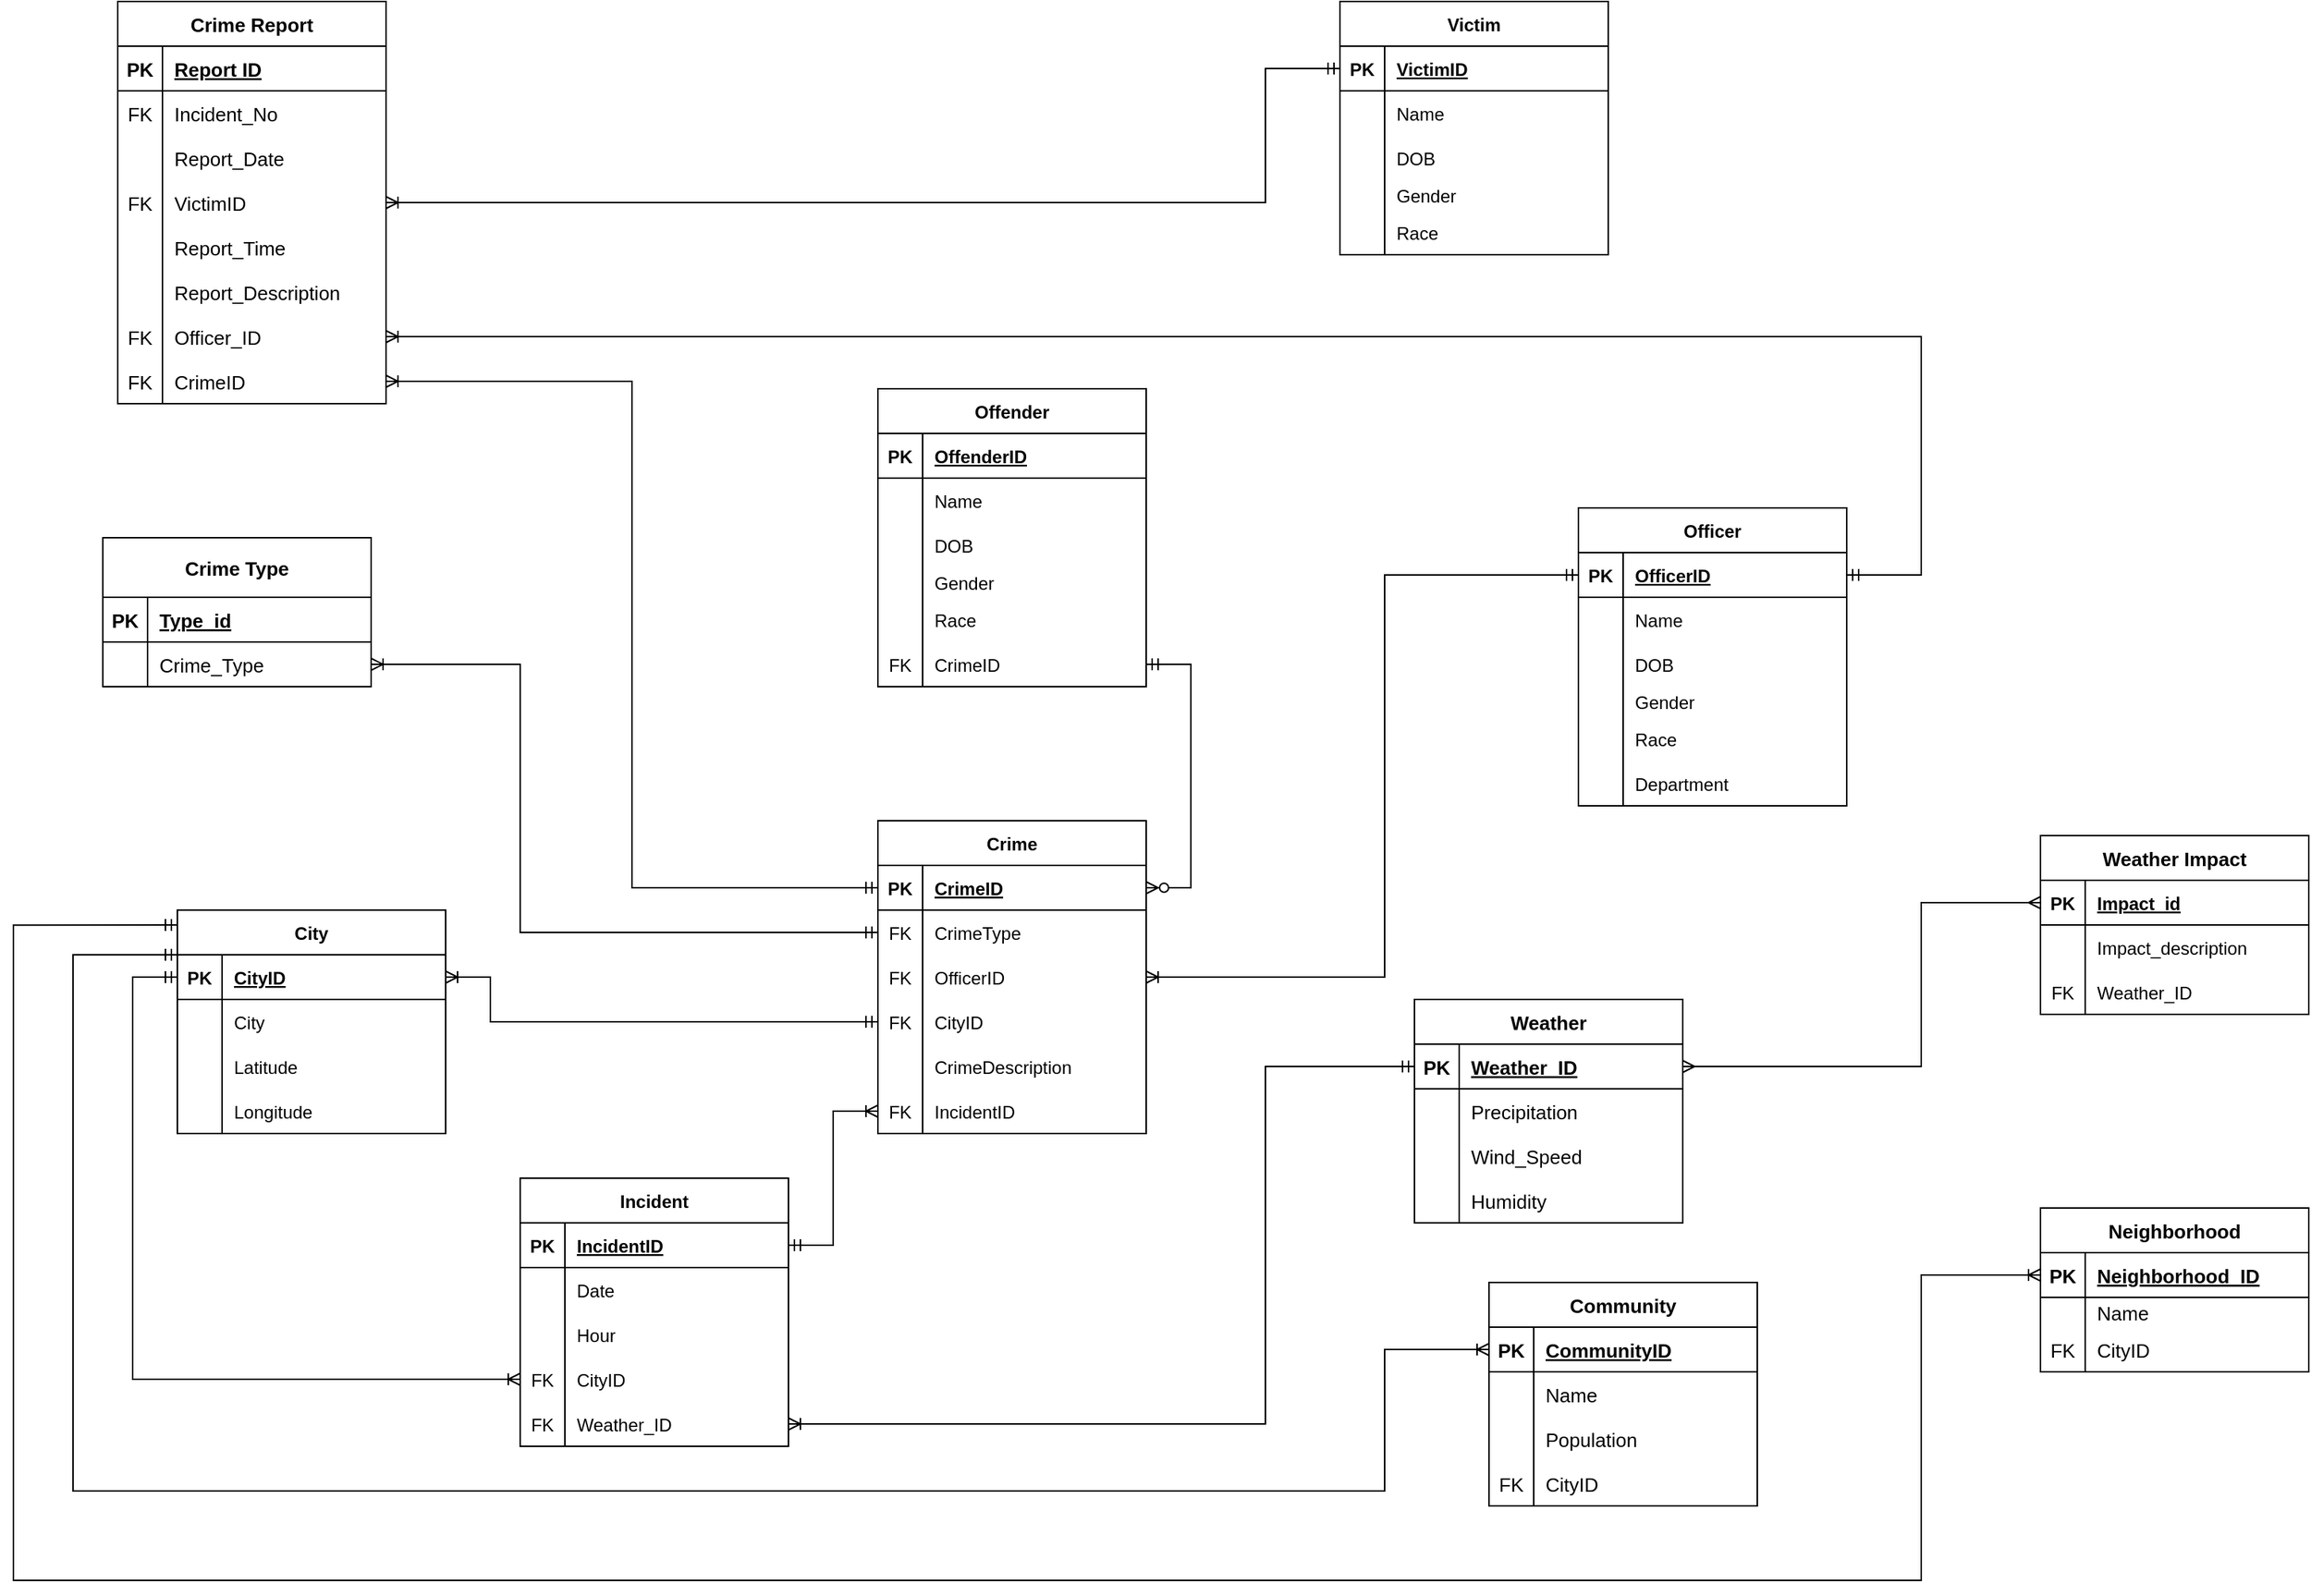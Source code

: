 <mxfile version="21.0.2" type="device"><diagram name="Page-1" id="T6HQfbyAUBKGEgzez-0C"><mxGraphModel dx="2385" dy="1620" grid="1" gridSize="10" guides="1" tooltips="1" connect="1" arrows="1" fold="1" page="1" pageScale="1" pageWidth="1169" pageHeight="827" math="0" shadow="0"><root><mxCell id="0"/><mxCell id="1" parent="0"/><mxCell id="WyXbHlvHYgHsmqefhjLq-124" style="edgeStyle=orthogonalEdgeStyle;rounded=0;orthogonalLoop=1;jettySize=auto;html=1;entryX=1;entryY=0.5;entryDx=0;entryDy=0;endArrow=ERoneToMany;endFill=0;startArrow=ERmandOne;startFill=0;" edge="1" parent="1" source="WyXbHlvHYgHsmqefhjLq-5" target="WyXbHlvHYgHsmqefhjLq-82"><mxGeometry relative="1" as="geometry"><Array as="points"><mxPoint x="400" y="775"/><mxPoint x="400" y="745"/></Array></mxGeometry></mxCell><mxCell id="WyXbHlvHYgHsmqefhjLq-1" value="Crime" style="shape=table;startSize=30;container=1;collapsible=1;childLayout=tableLayout;fixedRows=1;rowLines=0;fontStyle=1;align=center;resizeLast=1;" vertex="1" parent="1"><mxGeometry x="660" y="640" width="180" height="210" as="geometry"><mxRectangle x="90" y="240" width="70" height="30" as="alternateBounds"/></mxGeometry></mxCell><mxCell id="WyXbHlvHYgHsmqefhjLq-2" value="" style="shape=tableRow;horizontal=0;startSize=0;swimlaneHead=0;swimlaneBody=0;fillColor=none;collapsible=0;dropTarget=0;points=[[0,0.5],[1,0.5]];portConstraint=eastwest;top=0;left=0;right=0;bottom=1;" vertex="1" parent="WyXbHlvHYgHsmqefhjLq-1"><mxGeometry y="30" width="180" height="30" as="geometry"/></mxCell><mxCell id="WyXbHlvHYgHsmqefhjLq-3" value="PK" style="shape=partialRectangle;connectable=0;fillColor=none;top=0;left=0;bottom=0;right=0;fontStyle=1;overflow=hidden;" vertex="1" parent="WyXbHlvHYgHsmqefhjLq-2"><mxGeometry width="30" height="30" as="geometry"><mxRectangle width="30" height="30" as="alternateBounds"/></mxGeometry></mxCell><mxCell id="WyXbHlvHYgHsmqefhjLq-4" value="CrimeID" style="shape=partialRectangle;connectable=0;fillColor=none;top=0;left=0;bottom=0;right=0;align=left;spacingLeft=6;fontStyle=5;overflow=hidden;" vertex="1" parent="WyXbHlvHYgHsmqefhjLq-2"><mxGeometry x="30" width="150" height="30" as="geometry"><mxRectangle width="150" height="30" as="alternateBounds"/></mxGeometry></mxCell><mxCell id="WyXbHlvHYgHsmqefhjLq-11" value="" style="shape=tableRow;horizontal=0;startSize=0;swimlaneHead=0;swimlaneBody=0;fillColor=none;collapsible=0;dropTarget=0;points=[[0,0.5],[1,0.5]];portConstraint=eastwest;top=0;left=0;right=0;bottom=0;" vertex="1" parent="WyXbHlvHYgHsmqefhjLq-1"><mxGeometry y="60" width="180" height="30" as="geometry"/></mxCell><mxCell id="WyXbHlvHYgHsmqefhjLq-12" value="FK" style="shape=partialRectangle;connectable=0;fillColor=none;top=0;left=0;bottom=0;right=0;editable=1;overflow=hidden;" vertex="1" parent="WyXbHlvHYgHsmqefhjLq-11"><mxGeometry width="30" height="30" as="geometry"><mxRectangle width="30" height="30" as="alternateBounds"/></mxGeometry></mxCell><mxCell id="WyXbHlvHYgHsmqefhjLq-13" value="CrimeType" style="shape=partialRectangle;connectable=0;fillColor=none;top=0;left=0;bottom=0;right=0;align=left;spacingLeft=6;overflow=hidden;" vertex="1" parent="WyXbHlvHYgHsmqefhjLq-11"><mxGeometry x="30" width="150" height="30" as="geometry"><mxRectangle width="150" height="30" as="alternateBounds"/></mxGeometry></mxCell><mxCell id="WyXbHlvHYgHsmqefhjLq-8" value="" style="shape=tableRow;horizontal=0;startSize=0;swimlaneHead=0;swimlaneBody=0;fillColor=none;collapsible=0;dropTarget=0;points=[[0,0.5],[1,0.5]];portConstraint=eastwest;top=0;left=0;right=0;bottom=0;" vertex="1" parent="WyXbHlvHYgHsmqefhjLq-1"><mxGeometry y="90" width="180" height="30" as="geometry"/></mxCell><mxCell id="WyXbHlvHYgHsmqefhjLq-9" value="FK" style="shape=partialRectangle;connectable=0;fillColor=none;top=0;left=0;bottom=0;right=0;editable=1;overflow=hidden;" vertex="1" parent="WyXbHlvHYgHsmqefhjLq-8"><mxGeometry width="30" height="30" as="geometry"><mxRectangle width="30" height="30" as="alternateBounds"/></mxGeometry></mxCell><mxCell id="WyXbHlvHYgHsmqefhjLq-10" value="OfficerID" style="shape=partialRectangle;connectable=0;fillColor=none;top=0;left=0;bottom=0;right=0;align=left;spacingLeft=6;overflow=hidden;" vertex="1" parent="WyXbHlvHYgHsmqefhjLq-8"><mxGeometry x="30" width="150" height="30" as="geometry"><mxRectangle width="150" height="30" as="alternateBounds"/></mxGeometry></mxCell><mxCell id="WyXbHlvHYgHsmqefhjLq-5" value="" style="shape=tableRow;horizontal=0;startSize=0;swimlaneHead=0;swimlaneBody=0;fillColor=none;collapsible=0;dropTarget=0;points=[[0,0.5],[1,0.5]];portConstraint=eastwest;top=0;left=0;right=0;bottom=0;" vertex="1" parent="WyXbHlvHYgHsmqefhjLq-1"><mxGeometry y="120" width="180" height="30" as="geometry"/></mxCell><mxCell id="WyXbHlvHYgHsmqefhjLq-6" value="FK" style="shape=partialRectangle;connectable=0;fillColor=none;top=0;left=0;bottom=0;right=0;editable=1;overflow=hidden;" vertex="1" parent="WyXbHlvHYgHsmqefhjLq-5"><mxGeometry width="30" height="30" as="geometry"><mxRectangle width="30" height="30" as="alternateBounds"/></mxGeometry></mxCell><mxCell id="WyXbHlvHYgHsmqefhjLq-7" value="CityID" style="shape=partialRectangle;connectable=0;fillColor=none;top=0;left=0;bottom=0;right=0;align=left;spacingLeft=6;overflow=hidden;" vertex="1" parent="WyXbHlvHYgHsmqefhjLq-5"><mxGeometry x="30" width="150" height="30" as="geometry"><mxRectangle width="150" height="30" as="alternateBounds"/></mxGeometry></mxCell><mxCell id="WyXbHlvHYgHsmqefhjLq-14" value="" style="shape=tableRow;horizontal=0;startSize=0;swimlaneHead=0;swimlaneBody=0;fillColor=none;collapsible=0;dropTarget=0;points=[[0,0.5],[1,0.5]];portConstraint=eastwest;top=0;left=0;right=0;bottom=0;" vertex="1" parent="WyXbHlvHYgHsmqefhjLq-1"><mxGeometry y="150" width="180" height="30" as="geometry"/></mxCell><mxCell id="WyXbHlvHYgHsmqefhjLq-15" value="" style="shape=partialRectangle;connectable=0;fillColor=none;top=0;left=0;bottom=0;right=0;editable=1;overflow=hidden;" vertex="1" parent="WyXbHlvHYgHsmqefhjLq-14"><mxGeometry width="30" height="30" as="geometry"><mxRectangle width="30" height="30" as="alternateBounds"/></mxGeometry></mxCell><mxCell id="WyXbHlvHYgHsmqefhjLq-16" value="CrimeDescription" style="shape=partialRectangle;connectable=0;fillColor=none;top=0;left=0;bottom=0;right=0;align=left;spacingLeft=6;overflow=hidden;" vertex="1" parent="WyXbHlvHYgHsmqefhjLq-14"><mxGeometry x="30" width="150" height="30" as="geometry"><mxRectangle width="150" height="30" as="alternateBounds"/></mxGeometry></mxCell><mxCell id="WyXbHlvHYgHsmqefhjLq-17" value="" style="shape=tableRow;horizontal=0;startSize=0;swimlaneHead=0;swimlaneBody=0;fillColor=none;collapsible=0;dropTarget=0;points=[[0,0.5],[1,0.5]];portConstraint=eastwest;top=0;left=0;right=0;bottom=0;" vertex="1" parent="WyXbHlvHYgHsmqefhjLq-1"><mxGeometry y="180" width="180" height="30" as="geometry"/></mxCell><mxCell id="WyXbHlvHYgHsmqefhjLq-18" value="FK" style="shape=partialRectangle;connectable=0;fillColor=none;top=0;left=0;bottom=0;right=0;editable=1;overflow=hidden;" vertex="1" parent="WyXbHlvHYgHsmqefhjLq-17"><mxGeometry width="30" height="30" as="geometry"><mxRectangle width="30" height="30" as="alternateBounds"/></mxGeometry></mxCell><mxCell id="WyXbHlvHYgHsmqefhjLq-19" value="IncidentID" style="shape=partialRectangle;connectable=0;fillColor=none;top=0;left=0;bottom=0;right=0;align=left;spacingLeft=6;overflow=hidden;" vertex="1" parent="WyXbHlvHYgHsmqefhjLq-17"><mxGeometry x="30" width="150" height="30" as="geometry"><mxRectangle width="150" height="30" as="alternateBounds"/></mxGeometry></mxCell><mxCell id="WyXbHlvHYgHsmqefhjLq-20" value="Incident" style="shape=table;startSize=30;container=1;collapsible=1;childLayout=tableLayout;fixedRows=1;rowLines=0;fontStyle=1;align=center;resizeLast=1;" vertex="1" parent="1"><mxGeometry x="420" y="880" width="180" height="180" as="geometry"><mxRectangle x="320" y="670" width="70" height="30" as="alternateBounds"/></mxGeometry></mxCell><mxCell id="WyXbHlvHYgHsmqefhjLq-21" value="" style="shape=tableRow;horizontal=0;startSize=0;swimlaneHead=0;swimlaneBody=0;fillColor=none;collapsible=0;dropTarget=0;points=[[0,0.5],[1,0.5]];portConstraint=eastwest;top=0;left=0;right=0;bottom=1;" vertex="1" parent="WyXbHlvHYgHsmqefhjLq-20"><mxGeometry y="30" width="180" height="30" as="geometry"/></mxCell><mxCell id="WyXbHlvHYgHsmqefhjLq-22" value="PK" style="shape=partialRectangle;connectable=0;fillColor=none;top=0;left=0;bottom=0;right=0;fontStyle=1;overflow=hidden;" vertex="1" parent="WyXbHlvHYgHsmqefhjLq-21"><mxGeometry width="30" height="30" as="geometry"><mxRectangle width="30" height="30" as="alternateBounds"/></mxGeometry></mxCell><mxCell id="WyXbHlvHYgHsmqefhjLq-23" value="IncidentID" style="shape=partialRectangle;connectable=0;fillColor=none;top=0;left=0;bottom=0;right=0;align=left;spacingLeft=6;fontStyle=5;overflow=hidden;" vertex="1" parent="WyXbHlvHYgHsmqefhjLq-21"><mxGeometry x="30" width="150" height="30" as="geometry"><mxRectangle width="150" height="30" as="alternateBounds"/></mxGeometry></mxCell><mxCell id="WyXbHlvHYgHsmqefhjLq-24" value="" style="shape=tableRow;horizontal=0;startSize=0;swimlaneHead=0;swimlaneBody=0;fillColor=none;collapsible=0;dropTarget=0;points=[[0,0.5],[1,0.5]];portConstraint=eastwest;top=0;left=0;right=0;bottom=0;" vertex="1" parent="WyXbHlvHYgHsmqefhjLq-20"><mxGeometry y="60" width="180" height="30" as="geometry"/></mxCell><mxCell id="WyXbHlvHYgHsmqefhjLq-25" value="" style="shape=partialRectangle;connectable=0;fillColor=none;top=0;left=0;bottom=0;right=0;editable=1;overflow=hidden;" vertex="1" parent="WyXbHlvHYgHsmqefhjLq-24"><mxGeometry width="30" height="30" as="geometry"><mxRectangle width="30" height="30" as="alternateBounds"/></mxGeometry></mxCell><mxCell id="WyXbHlvHYgHsmqefhjLq-26" value="Date" style="shape=partialRectangle;connectable=0;fillColor=none;top=0;left=0;bottom=0;right=0;align=left;spacingLeft=6;overflow=hidden;" vertex="1" parent="WyXbHlvHYgHsmqefhjLq-24"><mxGeometry x="30" width="150" height="30" as="geometry"><mxRectangle width="150" height="30" as="alternateBounds"/></mxGeometry></mxCell><mxCell id="WyXbHlvHYgHsmqefhjLq-27" value="" style="shape=tableRow;horizontal=0;startSize=0;swimlaneHead=0;swimlaneBody=0;fillColor=none;collapsible=0;dropTarget=0;points=[[0,0.5],[1,0.5]];portConstraint=eastwest;top=0;left=0;right=0;bottom=0;" vertex="1" parent="WyXbHlvHYgHsmqefhjLq-20"><mxGeometry y="90" width="180" height="30" as="geometry"/></mxCell><mxCell id="WyXbHlvHYgHsmqefhjLq-28" value="" style="shape=partialRectangle;connectable=0;fillColor=none;top=0;left=0;bottom=0;right=0;editable=1;overflow=hidden;" vertex="1" parent="WyXbHlvHYgHsmqefhjLq-27"><mxGeometry width="30" height="30" as="geometry"><mxRectangle width="30" height="30" as="alternateBounds"/></mxGeometry></mxCell><mxCell id="WyXbHlvHYgHsmqefhjLq-29" value="Hour" style="shape=partialRectangle;connectable=0;fillColor=none;top=0;left=0;bottom=0;right=0;align=left;spacingLeft=6;overflow=hidden;" vertex="1" parent="WyXbHlvHYgHsmqefhjLq-27"><mxGeometry x="30" width="150" height="30" as="geometry"><mxRectangle width="150" height="30" as="alternateBounds"/></mxGeometry></mxCell><mxCell id="WyXbHlvHYgHsmqefhjLq-30" value="" style="shape=tableRow;horizontal=0;startSize=0;swimlaneHead=0;swimlaneBody=0;fillColor=none;collapsible=0;dropTarget=0;points=[[0,0.5],[1,0.5]];portConstraint=eastwest;top=0;left=0;right=0;bottom=0;" vertex="1" parent="WyXbHlvHYgHsmqefhjLq-20"><mxGeometry y="120" width="180" height="30" as="geometry"/></mxCell><mxCell id="WyXbHlvHYgHsmqefhjLq-31" value="FK" style="shape=partialRectangle;connectable=0;fillColor=none;top=0;left=0;bottom=0;right=0;editable=1;overflow=hidden;" vertex="1" parent="WyXbHlvHYgHsmqefhjLq-30"><mxGeometry width="30" height="30" as="geometry"><mxRectangle width="30" height="30" as="alternateBounds"/></mxGeometry></mxCell><mxCell id="WyXbHlvHYgHsmqefhjLq-32" value="CityID" style="shape=partialRectangle;connectable=0;fillColor=none;top=0;left=0;bottom=0;right=0;align=left;spacingLeft=6;overflow=hidden;" vertex="1" parent="WyXbHlvHYgHsmqefhjLq-30"><mxGeometry x="30" width="150" height="30" as="geometry"><mxRectangle width="150" height="30" as="alternateBounds"/></mxGeometry></mxCell><mxCell id="WyXbHlvHYgHsmqefhjLq-33" value="" style="shape=tableRow;horizontal=0;startSize=0;swimlaneHead=0;swimlaneBody=0;fillColor=none;collapsible=0;dropTarget=0;points=[[0,0.5],[1,0.5]];portConstraint=eastwest;top=0;left=0;right=0;bottom=0;" vertex="1" parent="WyXbHlvHYgHsmqefhjLq-20"><mxGeometry y="150" width="180" height="30" as="geometry"/></mxCell><mxCell id="WyXbHlvHYgHsmqefhjLq-34" value="FK" style="shape=partialRectangle;connectable=0;fillColor=none;top=0;left=0;bottom=0;right=0;editable=1;overflow=hidden;" vertex="1" parent="WyXbHlvHYgHsmqefhjLq-33"><mxGeometry width="30" height="30" as="geometry"><mxRectangle width="30" height="30" as="alternateBounds"/></mxGeometry></mxCell><mxCell id="WyXbHlvHYgHsmqefhjLq-35" value="Weather_ID" style="shape=partialRectangle;connectable=0;fillColor=none;top=0;left=0;bottom=0;right=0;align=left;spacingLeft=6;overflow=hidden;" vertex="1" parent="WyXbHlvHYgHsmqefhjLq-33"><mxGeometry x="30" width="150" height="30" as="geometry"><mxRectangle width="150" height="30" as="alternateBounds"/></mxGeometry></mxCell><mxCell id="WyXbHlvHYgHsmqefhjLq-36" value="Crime Type" style="shape=table;startSize=40;container=1;collapsible=1;childLayout=tableLayout;fixedRows=1;rowLines=0;fontStyle=1;align=center;resizeLast=1;fontSize=13;" vertex="1" parent="1"><mxGeometry x="140" y="450" width="180" height="100" as="geometry"/></mxCell><mxCell id="WyXbHlvHYgHsmqefhjLq-37" value="" style="shape=tableRow;horizontal=0;startSize=0;swimlaneHead=0;swimlaneBody=0;fillColor=none;collapsible=0;dropTarget=0;points=[[0,0.5],[1,0.5]];portConstraint=eastwest;top=0;left=0;right=0;bottom=1;fontSize=13;" vertex="1" parent="WyXbHlvHYgHsmqefhjLq-36"><mxGeometry y="40" width="180" height="30" as="geometry"/></mxCell><mxCell id="WyXbHlvHYgHsmqefhjLq-38" value="PK" style="shape=partialRectangle;connectable=0;fillColor=none;top=0;left=0;bottom=0;right=0;fontStyle=1;overflow=hidden;fontSize=13;" vertex="1" parent="WyXbHlvHYgHsmqefhjLq-37"><mxGeometry width="30" height="30" as="geometry"><mxRectangle width="30" height="30" as="alternateBounds"/></mxGeometry></mxCell><mxCell id="WyXbHlvHYgHsmqefhjLq-39" value="Type_id" style="shape=partialRectangle;connectable=0;fillColor=none;top=0;left=0;bottom=0;right=0;align=left;spacingLeft=6;fontStyle=5;overflow=hidden;fontSize=13;" vertex="1" parent="WyXbHlvHYgHsmqefhjLq-37"><mxGeometry x="30" width="150" height="30" as="geometry"><mxRectangle width="150" height="30" as="alternateBounds"/></mxGeometry></mxCell><mxCell id="WyXbHlvHYgHsmqefhjLq-40" value="" style="shape=tableRow;horizontal=0;startSize=0;swimlaneHead=0;swimlaneBody=0;fillColor=none;collapsible=0;dropTarget=0;points=[[0,0.5],[1,0.5]];portConstraint=eastwest;top=0;left=0;right=0;bottom=0;fontSize=13;" vertex="1" parent="WyXbHlvHYgHsmqefhjLq-36"><mxGeometry y="70" width="180" height="30" as="geometry"/></mxCell><mxCell id="WyXbHlvHYgHsmqefhjLq-41" value="" style="shape=partialRectangle;connectable=0;fillColor=none;top=0;left=0;bottom=0;right=0;editable=1;overflow=hidden;fontSize=13;" vertex="1" parent="WyXbHlvHYgHsmqefhjLq-40"><mxGeometry width="30" height="30" as="geometry"><mxRectangle width="30" height="30" as="alternateBounds"/></mxGeometry></mxCell><mxCell id="WyXbHlvHYgHsmqefhjLq-42" value="Crime_Type" style="shape=partialRectangle;connectable=0;fillColor=none;top=0;left=0;bottom=0;right=0;align=left;spacingLeft=6;overflow=hidden;fontSize=13;" vertex="1" parent="WyXbHlvHYgHsmqefhjLq-40"><mxGeometry x="30" width="150" height="30" as="geometry"><mxRectangle width="150" height="30" as="alternateBounds"/></mxGeometry></mxCell><mxCell id="WyXbHlvHYgHsmqefhjLq-43" value="Offender" style="shape=table;startSize=30;container=1;collapsible=1;childLayout=tableLayout;fixedRows=1;rowLines=0;fontStyle=1;align=center;resizeLast=1;" vertex="1" parent="1"><mxGeometry x="660" y="350" width="180" height="200" as="geometry"><mxRectangle x="320" y="460" width="90" height="30" as="alternateBounds"/></mxGeometry></mxCell><mxCell id="WyXbHlvHYgHsmqefhjLq-44" value="" style="shape=tableRow;horizontal=0;startSize=0;swimlaneHead=0;swimlaneBody=0;fillColor=none;collapsible=0;dropTarget=0;points=[[0,0.5],[1,0.5]];portConstraint=eastwest;top=0;left=0;right=0;bottom=1;" vertex="1" parent="WyXbHlvHYgHsmqefhjLq-43"><mxGeometry y="30" width="180" height="30" as="geometry"/></mxCell><mxCell id="WyXbHlvHYgHsmqefhjLq-45" value="PK" style="shape=partialRectangle;connectable=0;fillColor=none;top=0;left=0;bottom=0;right=0;fontStyle=1;overflow=hidden;" vertex="1" parent="WyXbHlvHYgHsmqefhjLq-44"><mxGeometry width="30" height="30" as="geometry"><mxRectangle width="30" height="30" as="alternateBounds"/></mxGeometry></mxCell><mxCell id="WyXbHlvHYgHsmqefhjLq-46" value="OffenderID" style="shape=partialRectangle;connectable=0;fillColor=none;top=0;left=0;bottom=0;right=0;align=left;spacingLeft=6;fontStyle=5;overflow=hidden;" vertex="1" parent="WyXbHlvHYgHsmqefhjLq-44"><mxGeometry x="30" width="150" height="30" as="geometry"><mxRectangle width="150" height="30" as="alternateBounds"/></mxGeometry></mxCell><mxCell id="WyXbHlvHYgHsmqefhjLq-47" value="" style="shape=tableRow;horizontal=0;startSize=0;swimlaneHead=0;swimlaneBody=0;fillColor=none;collapsible=0;dropTarget=0;points=[[0,0.5],[1,0.5]];portConstraint=eastwest;top=0;left=0;right=0;bottom=0;" vertex="1" parent="WyXbHlvHYgHsmqefhjLq-43"><mxGeometry y="60" width="180" height="30" as="geometry"/></mxCell><mxCell id="WyXbHlvHYgHsmqefhjLq-48" value="" style="shape=partialRectangle;connectable=0;fillColor=none;top=0;left=0;bottom=0;right=0;editable=1;overflow=hidden;" vertex="1" parent="WyXbHlvHYgHsmqefhjLq-47"><mxGeometry width="30" height="30" as="geometry"><mxRectangle width="30" height="30" as="alternateBounds"/></mxGeometry></mxCell><mxCell id="WyXbHlvHYgHsmqefhjLq-49" value="Name" style="shape=partialRectangle;connectable=0;fillColor=none;top=0;left=0;bottom=0;right=0;align=left;spacingLeft=6;overflow=hidden;" vertex="1" parent="WyXbHlvHYgHsmqefhjLq-47"><mxGeometry x="30" width="150" height="30" as="geometry"><mxRectangle width="150" height="30" as="alternateBounds"/></mxGeometry></mxCell><mxCell id="WyXbHlvHYgHsmqefhjLq-50" value="" style="shape=tableRow;horizontal=0;startSize=0;swimlaneHead=0;swimlaneBody=0;fillColor=none;collapsible=0;dropTarget=0;points=[[0,0.5],[1,0.5]];portConstraint=eastwest;top=0;left=0;right=0;bottom=0;" vertex="1" parent="WyXbHlvHYgHsmqefhjLq-43"><mxGeometry y="90" width="180" height="30" as="geometry"/></mxCell><mxCell id="WyXbHlvHYgHsmqefhjLq-51" value="" style="shape=partialRectangle;connectable=0;fillColor=none;top=0;left=0;bottom=0;right=0;editable=1;overflow=hidden;" vertex="1" parent="WyXbHlvHYgHsmqefhjLq-50"><mxGeometry width="30" height="30" as="geometry"><mxRectangle width="30" height="30" as="alternateBounds"/></mxGeometry></mxCell><mxCell id="WyXbHlvHYgHsmqefhjLq-52" value="DOB" style="shape=partialRectangle;connectable=0;fillColor=none;top=0;left=0;bottom=0;right=0;align=left;spacingLeft=6;overflow=hidden;" vertex="1" parent="WyXbHlvHYgHsmqefhjLq-50"><mxGeometry x="30" width="150" height="30" as="geometry"><mxRectangle width="150" height="30" as="alternateBounds"/></mxGeometry></mxCell><mxCell id="WyXbHlvHYgHsmqefhjLq-53" value="" style="shape=tableRow;horizontal=0;startSize=0;swimlaneHead=0;swimlaneBody=0;fillColor=none;collapsible=0;dropTarget=0;points=[[0,0.5],[1,0.5]];portConstraint=eastwest;top=0;left=0;right=0;bottom=0;" vertex="1" parent="WyXbHlvHYgHsmqefhjLq-43"><mxGeometry y="120" width="180" height="20" as="geometry"/></mxCell><mxCell id="WyXbHlvHYgHsmqefhjLq-54" value="" style="shape=partialRectangle;connectable=0;fillColor=none;top=0;left=0;bottom=0;right=0;editable=1;overflow=hidden;" vertex="1" parent="WyXbHlvHYgHsmqefhjLq-53"><mxGeometry width="30" height="20" as="geometry"><mxRectangle width="30" height="20" as="alternateBounds"/></mxGeometry></mxCell><mxCell id="WyXbHlvHYgHsmqefhjLq-55" value="Gender" style="shape=partialRectangle;connectable=0;fillColor=none;top=0;left=0;bottom=0;right=0;align=left;spacingLeft=6;overflow=hidden;" vertex="1" parent="WyXbHlvHYgHsmqefhjLq-53"><mxGeometry x="30" width="150" height="20" as="geometry"><mxRectangle width="150" height="20" as="alternateBounds"/></mxGeometry></mxCell><mxCell id="WyXbHlvHYgHsmqefhjLq-56" value="" style="shape=tableRow;horizontal=0;startSize=0;swimlaneHead=0;swimlaneBody=0;fillColor=none;collapsible=0;dropTarget=0;points=[[0,0.5],[1,0.5]];portConstraint=eastwest;top=0;left=0;right=0;bottom=0;" vertex="1" parent="WyXbHlvHYgHsmqefhjLq-43"><mxGeometry y="140" width="180" height="30" as="geometry"/></mxCell><mxCell id="WyXbHlvHYgHsmqefhjLq-57" value="" style="shape=partialRectangle;connectable=0;fillColor=none;top=0;left=0;bottom=0;right=0;editable=1;overflow=hidden;" vertex="1" parent="WyXbHlvHYgHsmqefhjLq-56"><mxGeometry width="30" height="30" as="geometry"><mxRectangle width="30" height="30" as="alternateBounds"/></mxGeometry></mxCell><mxCell id="WyXbHlvHYgHsmqefhjLq-58" value="Race" style="shape=partialRectangle;connectable=0;fillColor=none;top=0;left=0;bottom=0;right=0;align=left;spacingLeft=6;overflow=hidden;" vertex="1" parent="WyXbHlvHYgHsmqefhjLq-56"><mxGeometry x="30" width="150" height="30" as="geometry"><mxRectangle width="150" height="30" as="alternateBounds"/></mxGeometry></mxCell><mxCell id="WyXbHlvHYgHsmqefhjLq-59" value="" style="shape=tableRow;horizontal=0;startSize=0;swimlaneHead=0;swimlaneBody=0;fillColor=none;collapsible=0;dropTarget=0;points=[[0,0.5],[1,0.5]];portConstraint=eastwest;top=0;left=0;right=0;bottom=0;" vertex="1" parent="WyXbHlvHYgHsmqefhjLq-43"><mxGeometry y="170" width="180" height="30" as="geometry"/></mxCell><mxCell id="WyXbHlvHYgHsmqefhjLq-60" value="FK" style="shape=partialRectangle;connectable=0;fillColor=none;top=0;left=0;bottom=0;right=0;editable=1;overflow=hidden;" vertex="1" parent="WyXbHlvHYgHsmqefhjLq-59"><mxGeometry width="30" height="30" as="geometry"><mxRectangle width="30" height="30" as="alternateBounds"/></mxGeometry></mxCell><mxCell id="WyXbHlvHYgHsmqefhjLq-61" value="CrimeID" style="shape=partialRectangle;connectable=0;fillColor=none;top=0;left=0;bottom=0;right=0;align=left;spacingLeft=6;overflow=hidden;" vertex="1" parent="WyXbHlvHYgHsmqefhjLq-59"><mxGeometry x="30" width="150" height="30" as="geometry"><mxRectangle width="150" height="30" as="alternateBounds"/></mxGeometry></mxCell><mxCell id="WyXbHlvHYgHsmqefhjLq-62" value="Officer" style="shape=table;startSize=30;container=1;collapsible=1;childLayout=tableLayout;fixedRows=1;rowLines=0;fontStyle=1;align=center;resizeLast=1;" vertex="1" parent="1"><mxGeometry x="1130" y="430" width="180" height="200" as="geometry"/></mxCell><mxCell id="WyXbHlvHYgHsmqefhjLq-63" value="" style="shape=tableRow;horizontal=0;startSize=0;swimlaneHead=0;swimlaneBody=0;fillColor=none;collapsible=0;dropTarget=0;points=[[0,0.5],[1,0.5]];portConstraint=eastwest;top=0;left=0;right=0;bottom=1;" vertex="1" parent="WyXbHlvHYgHsmqefhjLq-62"><mxGeometry y="30" width="180" height="30" as="geometry"/></mxCell><mxCell id="WyXbHlvHYgHsmqefhjLq-64" value="PK" style="shape=partialRectangle;connectable=0;fillColor=none;top=0;left=0;bottom=0;right=0;fontStyle=1;overflow=hidden;" vertex="1" parent="WyXbHlvHYgHsmqefhjLq-63"><mxGeometry width="30" height="30" as="geometry"><mxRectangle width="30" height="30" as="alternateBounds"/></mxGeometry></mxCell><mxCell id="WyXbHlvHYgHsmqefhjLq-65" value="OfficerID" style="shape=partialRectangle;connectable=0;fillColor=none;top=0;left=0;bottom=0;right=0;align=left;spacingLeft=6;fontStyle=5;overflow=hidden;" vertex="1" parent="WyXbHlvHYgHsmqefhjLq-63"><mxGeometry x="30" width="150" height="30" as="geometry"><mxRectangle width="150" height="30" as="alternateBounds"/></mxGeometry></mxCell><mxCell id="WyXbHlvHYgHsmqefhjLq-66" value="" style="shape=tableRow;horizontal=0;startSize=0;swimlaneHead=0;swimlaneBody=0;fillColor=none;collapsible=0;dropTarget=0;points=[[0,0.5],[1,0.5]];portConstraint=eastwest;top=0;left=0;right=0;bottom=0;" vertex="1" parent="WyXbHlvHYgHsmqefhjLq-62"><mxGeometry y="60" width="180" height="30" as="geometry"/></mxCell><mxCell id="WyXbHlvHYgHsmqefhjLq-67" value="" style="shape=partialRectangle;connectable=0;fillColor=none;top=0;left=0;bottom=0;right=0;editable=1;overflow=hidden;" vertex="1" parent="WyXbHlvHYgHsmqefhjLq-66"><mxGeometry width="30" height="30" as="geometry"><mxRectangle width="30" height="30" as="alternateBounds"/></mxGeometry></mxCell><mxCell id="WyXbHlvHYgHsmqefhjLq-68" value="Name" style="shape=partialRectangle;connectable=0;fillColor=none;top=0;left=0;bottom=0;right=0;align=left;spacingLeft=6;overflow=hidden;" vertex="1" parent="WyXbHlvHYgHsmqefhjLq-66"><mxGeometry x="30" width="150" height="30" as="geometry"><mxRectangle width="150" height="30" as="alternateBounds"/></mxGeometry></mxCell><mxCell id="WyXbHlvHYgHsmqefhjLq-69" value="" style="shape=tableRow;horizontal=0;startSize=0;swimlaneHead=0;swimlaneBody=0;fillColor=none;collapsible=0;dropTarget=0;points=[[0,0.5],[1,0.5]];portConstraint=eastwest;top=0;left=0;right=0;bottom=0;" vertex="1" parent="WyXbHlvHYgHsmqefhjLq-62"><mxGeometry y="90" width="180" height="30" as="geometry"/></mxCell><mxCell id="WyXbHlvHYgHsmqefhjLq-70" value="" style="shape=partialRectangle;connectable=0;fillColor=none;top=0;left=0;bottom=0;right=0;editable=1;overflow=hidden;" vertex="1" parent="WyXbHlvHYgHsmqefhjLq-69"><mxGeometry width="30" height="30" as="geometry"><mxRectangle width="30" height="30" as="alternateBounds"/></mxGeometry></mxCell><mxCell id="WyXbHlvHYgHsmqefhjLq-71" value="DOB" style="shape=partialRectangle;connectable=0;fillColor=none;top=0;left=0;bottom=0;right=0;align=left;spacingLeft=6;overflow=hidden;" vertex="1" parent="WyXbHlvHYgHsmqefhjLq-69"><mxGeometry x="30" width="150" height="30" as="geometry"><mxRectangle width="150" height="30" as="alternateBounds"/></mxGeometry></mxCell><mxCell id="WyXbHlvHYgHsmqefhjLq-72" value="" style="shape=tableRow;horizontal=0;startSize=0;swimlaneHead=0;swimlaneBody=0;fillColor=none;collapsible=0;dropTarget=0;points=[[0,0.5],[1,0.5]];portConstraint=eastwest;top=0;left=0;right=0;bottom=0;" vertex="1" parent="WyXbHlvHYgHsmqefhjLq-62"><mxGeometry y="120" width="180" height="20" as="geometry"/></mxCell><mxCell id="WyXbHlvHYgHsmqefhjLq-73" value="" style="shape=partialRectangle;connectable=0;fillColor=none;top=0;left=0;bottom=0;right=0;editable=1;overflow=hidden;" vertex="1" parent="WyXbHlvHYgHsmqefhjLq-72"><mxGeometry width="30" height="20" as="geometry"><mxRectangle width="30" height="20" as="alternateBounds"/></mxGeometry></mxCell><mxCell id="WyXbHlvHYgHsmqefhjLq-74" value="Gender" style="shape=partialRectangle;connectable=0;fillColor=none;top=0;left=0;bottom=0;right=0;align=left;spacingLeft=6;overflow=hidden;" vertex="1" parent="WyXbHlvHYgHsmqefhjLq-72"><mxGeometry x="30" width="150" height="20" as="geometry"><mxRectangle width="150" height="20" as="alternateBounds"/></mxGeometry></mxCell><mxCell id="WyXbHlvHYgHsmqefhjLq-75" value="" style="shape=tableRow;horizontal=0;startSize=0;swimlaneHead=0;swimlaneBody=0;fillColor=none;collapsible=0;dropTarget=0;points=[[0,0.5],[1,0.5]];portConstraint=eastwest;top=0;left=0;right=0;bottom=0;" vertex="1" parent="WyXbHlvHYgHsmqefhjLq-62"><mxGeometry y="140" width="180" height="30" as="geometry"/></mxCell><mxCell id="WyXbHlvHYgHsmqefhjLq-76" value="" style="shape=partialRectangle;connectable=0;fillColor=none;top=0;left=0;bottom=0;right=0;editable=1;overflow=hidden;" vertex="1" parent="WyXbHlvHYgHsmqefhjLq-75"><mxGeometry width="30" height="30" as="geometry"><mxRectangle width="30" height="30" as="alternateBounds"/></mxGeometry></mxCell><mxCell id="WyXbHlvHYgHsmqefhjLq-77" value="Race" style="shape=partialRectangle;connectable=0;fillColor=none;top=0;left=0;bottom=0;right=0;align=left;spacingLeft=6;overflow=hidden;" vertex="1" parent="WyXbHlvHYgHsmqefhjLq-75"><mxGeometry x="30" width="150" height="30" as="geometry"><mxRectangle width="150" height="30" as="alternateBounds"/></mxGeometry></mxCell><mxCell id="WyXbHlvHYgHsmqefhjLq-78" value="" style="shape=tableRow;horizontal=0;startSize=0;swimlaneHead=0;swimlaneBody=0;fillColor=none;collapsible=0;dropTarget=0;points=[[0,0.5],[1,0.5]];portConstraint=eastwest;top=0;left=0;right=0;bottom=0;" vertex="1" parent="WyXbHlvHYgHsmqefhjLq-62"><mxGeometry y="170" width="180" height="30" as="geometry"/></mxCell><mxCell id="WyXbHlvHYgHsmqefhjLq-79" value="" style="shape=partialRectangle;connectable=0;fillColor=none;top=0;left=0;bottom=0;right=0;editable=1;overflow=hidden;" vertex="1" parent="WyXbHlvHYgHsmqefhjLq-78"><mxGeometry width="30" height="30" as="geometry"><mxRectangle width="30" height="30" as="alternateBounds"/></mxGeometry></mxCell><mxCell id="WyXbHlvHYgHsmqefhjLq-80" value="Department" style="shape=partialRectangle;connectable=0;fillColor=none;top=0;left=0;bottom=0;right=0;align=left;spacingLeft=6;overflow=hidden;" vertex="1" parent="WyXbHlvHYgHsmqefhjLq-78"><mxGeometry x="30" width="150" height="30" as="geometry"><mxRectangle width="150" height="30" as="alternateBounds"/></mxGeometry></mxCell><mxCell id="WyXbHlvHYgHsmqefhjLq-81" value="City" style="shape=table;startSize=30;container=1;collapsible=1;childLayout=tableLayout;fixedRows=1;rowLines=0;fontStyle=1;align=center;resizeLast=1;" vertex="1" parent="1"><mxGeometry x="190" y="700" width="180" height="150" as="geometry"><mxRectangle x="90" y="580" width="90" height="30" as="alternateBounds"/></mxGeometry></mxCell><mxCell id="WyXbHlvHYgHsmqefhjLq-82" value="" style="shape=tableRow;horizontal=0;startSize=0;swimlaneHead=0;swimlaneBody=0;fillColor=none;collapsible=0;dropTarget=0;points=[[0,0.5],[1,0.5]];portConstraint=eastwest;top=0;left=0;right=0;bottom=1;" vertex="1" parent="WyXbHlvHYgHsmqefhjLq-81"><mxGeometry y="30" width="180" height="30" as="geometry"/></mxCell><mxCell id="WyXbHlvHYgHsmqefhjLq-83" value="PK" style="shape=partialRectangle;connectable=0;fillColor=none;top=0;left=0;bottom=0;right=0;fontStyle=1;overflow=hidden;" vertex="1" parent="WyXbHlvHYgHsmqefhjLq-82"><mxGeometry width="30" height="30" as="geometry"><mxRectangle width="30" height="30" as="alternateBounds"/></mxGeometry></mxCell><mxCell id="WyXbHlvHYgHsmqefhjLq-84" value="CityID" style="shape=partialRectangle;connectable=0;fillColor=none;top=0;left=0;bottom=0;right=0;align=left;spacingLeft=6;fontStyle=5;overflow=hidden;" vertex="1" parent="WyXbHlvHYgHsmqefhjLq-82"><mxGeometry x="30" width="150" height="30" as="geometry"><mxRectangle width="150" height="30" as="alternateBounds"/></mxGeometry></mxCell><mxCell id="WyXbHlvHYgHsmqefhjLq-85" value="" style="shape=tableRow;horizontal=0;startSize=0;swimlaneHead=0;swimlaneBody=0;fillColor=none;collapsible=0;dropTarget=0;points=[[0,0.5],[1,0.5]];portConstraint=eastwest;top=0;left=0;right=0;bottom=0;" vertex="1" parent="WyXbHlvHYgHsmqefhjLq-81"><mxGeometry y="60" width="180" height="30" as="geometry"/></mxCell><mxCell id="WyXbHlvHYgHsmqefhjLq-86" value="" style="shape=partialRectangle;connectable=0;fillColor=none;top=0;left=0;bottom=0;right=0;editable=1;overflow=hidden;" vertex="1" parent="WyXbHlvHYgHsmqefhjLq-85"><mxGeometry width="30" height="30" as="geometry"><mxRectangle width="30" height="30" as="alternateBounds"/></mxGeometry></mxCell><mxCell id="WyXbHlvHYgHsmqefhjLq-87" value="City" style="shape=partialRectangle;connectable=0;fillColor=none;top=0;left=0;bottom=0;right=0;align=left;spacingLeft=6;overflow=hidden;" vertex="1" parent="WyXbHlvHYgHsmqefhjLq-85"><mxGeometry x="30" width="150" height="30" as="geometry"><mxRectangle width="150" height="30" as="alternateBounds"/></mxGeometry></mxCell><mxCell id="WyXbHlvHYgHsmqefhjLq-88" value="" style="shape=tableRow;horizontal=0;startSize=0;swimlaneHead=0;swimlaneBody=0;fillColor=none;collapsible=0;dropTarget=0;points=[[0,0.5],[1,0.5]];portConstraint=eastwest;top=0;left=0;right=0;bottom=0;" vertex="1" parent="WyXbHlvHYgHsmqefhjLq-81"><mxGeometry y="90" width="180" height="30" as="geometry"/></mxCell><mxCell id="WyXbHlvHYgHsmqefhjLq-89" value="" style="shape=partialRectangle;connectable=0;fillColor=none;top=0;left=0;bottom=0;right=0;editable=1;overflow=hidden;" vertex="1" parent="WyXbHlvHYgHsmqefhjLq-88"><mxGeometry width="30" height="30" as="geometry"><mxRectangle width="30" height="30" as="alternateBounds"/></mxGeometry></mxCell><mxCell id="WyXbHlvHYgHsmqefhjLq-90" value="Latitude" style="shape=partialRectangle;connectable=0;fillColor=none;top=0;left=0;bottom=0;right=0;align=left;spacingLeft=6;overflow=hidden;" vertex="1" parent="WyXbHlvHYgHsmqefhjLq-88"><mxGeometry x="30" width="150" height="30" as="geometry"><mxRectangle width="150" height="30" as="alternateBounds"/></mxGeometry></mxCell><mxCell id="WyXbHlvHYgHsmqefhjLq-91" value="" style="shape=tableRow;horizontal=0;startSize=0;swimlaneHead=0;swimlaneBody=0;fillColor=none;collapsible=0;dropTarget=0;points=[[0,0.5],[1,0.5]];portConstraint=eastwest;top=0;left=0;right=0;bottom=0;" vertex="1" parent="WyXbHlvHYgHsmqefhjLq-81"><mxGeometry y="120" width="180" height="30" as="geometry"/></mxCell><mxCell id="WyXbHlvHYgHsmqefhjLq-92" value="" style="shape=partialRectangle;connectable=0;fillColor=none;top=0;left=0;bottom=0;right=0;editable=1;overflow=hidden;" vertex="1" parent="WyXbHlvHYgHsmqefhjLq-91"><mxGeometry width="30" height="30" as="geometry"><mxRectangle width="30" height="30" as="alternateBounds"/></mxGeometry></mxCell><mxCell id="WyXbHlvHYgHsmqefhjLq-93" value="Longitude" style="shape=partialRectangle;connectable=0;fillColor=none;top=0;left=0;bottom=0;right=0;align=left;spacingLeft=6;overflow=hidden;" vertex="1" parent="WyXbHlvHYgHsmqefhjLq-91"><mxGeometry x="30" width="150" height="30" as="geometry"><mxRectangle width="150" height="30" as="alternateBounds"/></mxGeometry></mxCell><mxCell id="WyXbHlvHYgHsmqefhjLq-94" value="Crime Report" style="shape=table;startSize=30;container=1;collapsible=1;childLayout=tableLayout;fixedRows=1;rowLines=0;fontStyle=1;align=center;resizeLast=1;fontSize=13;" vertex="1" parent="1"><mxGeometry x="150" y="90" width="180" height="270" as="geometry"/></mxCell><mxCell id="WyXbHlvHYgHsmqefhjLq-95" value="" style="shape=tableRow;horizontal=0;startSize=0;swimlaneHead=0;swimlaneBody=0;fillColor=none;collapsible=0;dropTarget=0;points=[[0,0.5],[1,0.5]];portConstraint=eastwest;top=0;left=0;right=0;bottom=1;fontSize=13;" vertex="1" parent="WyXbHlvHYgHsmqefhjLq-94"><mxGeometry y="30" width="180" height="30" as="geometry"/></mxCell><mxCell id="WyXbHlvHYgHsmqefhjLq-96" value="PK" style="shape=partialRectangle;connectable=0;fillColor=none;top=0;left=0;bottom=0;right=0;fontStyle=1;overflow=hidden;fontSize=13;" vertex="1" parent="WyXbHlvHYgHsmqefhjLq-95"><mxGeometry width="30" height="30" as="geometry"><mxRectangle width="30" height="30" as="alternateBounds"/></mxGeometry></mxCell><mxCell id="WyXbHlvHYgHsmqefhjLq-97" value="Report ID" style="shape=partialRectangle;connectable=0;fillColor=none;top=0;left=0;bottom=0;right=0;align=left;spacingLeft=6;fontStyle=5;overflow=hidden;fontSize=13;" vertex="1" parent="WyXbHlvHYgHsmqefhjLq-95"><mxGeometry x="30" width="150" height="30" as="geometry"><mxRectangle width="150" height="30" as="alternateBounds"/></mxGeometry></mxCell><mxCell id="WyXbHlvHYgHsmqefhjLq-101" value="" style="shape=tableRow;horizontal=0;startSize=0;swimlaneHead=0;swimlaneBody=0;fillColor=none;collapsible=0;dropTarget=0;points=[[0,0.5],[1,0.5]];portConstraint=eastwest;top=0;left=0;right=0;bottom=0;fontSize=13;" vertex="1" parent="WyXbHlvHYgHsmqefhjLq-94"><mxGeometry y="60" width="180" height="30" as="geometry"/></mxCell><mxCell id="WyXbHlvHYgHsmqefhjLq-102" value="FK" style="shape=partialRectangle;connectable=0;fillColor=none;top=0;left=0;bottom=0;right=0;editable=1;overflow=hidden;fontSize=13;" vertex="1" parent="WyXbHlvHYgHsmqefhjLq-101"><mxGeometry width="30" height="30" as="geometry"><mxRectangle width="30" height="30" as="alternateBounds"/></mxGeometry></mxCell><mxCell id="WyXbHlvHYgHsmqefhjLq-103" value="Incident_No" style="shape=partialRectangle;connectable=0;fillColor=none;top=0;left=0;bottom=0;right=0;align=left;spacingLeft=6;overflow=hidden;fontSize=13;" vertex="1" parent="WyXbHlvHYgHsmqefhjLq-101"><mxGeometry x="30" width="150" height="30" as="geometry"><mxRectangle width="150" height="30" as="alternateBounds"/></mxGeometry></mxCell><mxCell id="WyXbHlvHYgHsmqefhjLq-104" value="" style="shape=tableRow;horizontal=0;startSize=0;swimlaneHead=0;swimlaneBody=0;fillColor=none;collapsible=0;dropTarget=0;points=[[0,0.5],[1,0.5]];portConstraint=eastwest;top=0;left=0;right=0;bottom=0;fontSize=13;" vertex="1" parent="WyXbHlvHYgHsmqefhjLq-94"><mxGeometry y="90" width="180" height="30" as="geometry"/></mxCell><mxCell id="WyXbHlvHYgHsmqefhjLq-105" value="" style="shape=partialRectangle;connectable=0;fillColor=none;top=0;left=0;bottom=0;right=0;editable=1;overflow=hidden;fontSize=13;" vertex="1" parent="WyXbHlvHYgHsmqefhjLq-104"><mxGeometry width="30" height="30" as="geometry"><mxRectangle width="30" height="30" as="alternateBounds"/></mxGeometry></mxCell><mxCell id="WyXbHlvHYgHsmqefhjLq-106" value="Report_Date" style="shape=partialRectangle;connectable=0;fillColor=none;top=0;left=0;bottom=0;right=0;align=left;spacingLeft=6;overflow=hidden;fontSize=13;" vertex="1" parent="WyXbHlvHYgHsmqefhjLq-104"><mxGeometry x="30" width="150" height="30" as="geometry"><mxRectangle width="150" height="30" as="alternateBounds"/></mxGeometry></mxCell><mxCell id="WyXbHlvHYgHsmqefhjLq-113" value="" style="shape=tableRow;horizontal=0;startSize=0;swimlaneHead=0;swimlaneBody=0;fillColor=none;collapsible=0;dropTarget=0;points=[[0,0.5],[1,0.5]];portConstraint=eastwest;top=0;left=0;right=0;bottom=0;fontSize=13;" vertex="1" parent="WyXbHlvHYgHsmqefhjLq-94"><mxGeometry y="120" width="180" height="30" as="geometry"/></mxCell><mxCell id="WyXbHlvHYgHsmqefhjLq-114" value="FK" style="shape=partialRectangle;connectable=0;fillColor=none;top=0;left=0;bottom=0;right=0;editable=1;overflow=hidden;fontSize=13;" vertex="1" parent="WyXbHlvHYgHsmqefhjLq-113"><mxGeometry width="30" height="30" as="geometry"><mxRectangle width="30" height="30" as="alternateBounds"/></mxGeometry></mxCell><mxCell id="WyXbHlvHYgHsmqefhjLq-115" value="VictimID" style="shape=partialRectangle;connectable=0;fillColor=none;top=0;left=0;bottom=0;right=0;align=left;spacingLeft=6;overflow=hidden;fontSize=13;" vertex="1" parent="WyXbHlvHYgHsmqefhjLq-113"><mxGeometry x="30" width="150" height="30" as="geometry"><mxRectangle width="150" height="30" as="alternateBounds"/></mxGeometry></mxCell><mxCell id="WyXbHlvHYgHsmqefhjLq-107" value="" style="shape=tableRow;horizontal=0;startSize=0;swimlaneHead=0;swimlaneBody=0;fillColor=none;collapsible=0;dropTarget=0;points=[[0,0.5],[1,0.5]];portConstraint=eastwest;top=0;left=0;right=0;bottom=0;fontSize=13;" vertex="1" parent="WyXbHlvHYgHsmqefhjLq-94"><mxGeometry y="150" width="180" height="30" as="geometry"/></mxCell><mxCell id="WyXbHlvHYgHsmqefhjLq-108" value="" style="shape=partialRectangle;connectable=0;fillColor=none;top=0;left=0;bottom=0;right=0;editable=1;overflow=hidden;fontSize=13;" vertex="1" parent="WyXbHlvHYgHsmqefhjLq-107"><mxGeometry width="30" height="30" as="geometry"><mxRectangle width="30" height="30" as="alternateBounds"/></mxGeometry></mxCell><mxCell id="WyXbHlvHYgHsmqefhjLq-109" value="Report_Time" style="shape=partialRectangle;connectable=0;fillColor=none;top=0;left=0;bottom=0;right=0;align=left;spacingLeft=6;overflow=hidden;fontSize=13;" vertex="1" parent="WyXbHlvHYgHsmqefhjLq-107"><mxGeometry x="30" width="150" height="30" as="geometry"><mxRectangle width="150" height="30" as="alternateBounds"/></mxGeometry></mxCell><mxCell id="WyXbHlvHYgHsmqefhjLq-110" value="" style="shape=tableRow;horizontal=0;startSize=0;swimlaneHead=0;swimlaneBody=0;fillColor=none;collapsible=0;dropTarget=0;points=[[0,0.5],[1,0.5]];portConstraint=eastwest;top=0;left=0;right=0;bottom=0;fontSize=13;" vertex="1" parent="WyXbHlvHYgHsmqefhjLq-94"><mxGeometry y="180" width="180" height="30" as="geometry"/></mxCell><mxCell id="WyXbHlvHYgHsmqefhjLq-111" value="" style="shape=partialRectangle;connectable=0;fillColor=none;top=0;left=0;bottom=0;right=0;editable=1;overflow=hidden;fontSize=13;" vertex="1" parent="WyXbHlvHYgHsmqefhjLq-110"><mxGeometry width="30" height="30" as="geometry"><mxRectangle width="30" height="30" as="alternateBounds"/></mxGeometry></mxCell><mxCell id="WyXbHlvHYgHsmqefhjLq-112" value="Report_Description" style="shape=partialRectangle;connectable=0;fillColor=none;top=0;left=0;bottom=0;right=0;align=left;spacingLeft=6;overflow=hidden;fontSize=13;" vertex="1" parent="WyXbHlvHYgHsmqefhjLq-110"><mxGeometry x="30" width="150" height="30" as="geometry"><mxRectangle width="150" height="30" as="alternateBounds"/></mxGeometry></mxCell><mxCell id="WyXbHlvHYgHsmqefhjLq-98" value="" style="shape=tableRow;horizontal=0;startSize=0;swimlaneHead=0;swimlaneBody=0;fillColor=none;collapsible=0;dropTarget=0;points=[[0,0.5],[1,0.5]];portConstraint=eastwest;top=0;left=0;right=0;bottom=0;fontSize=13;" vertex="1" parent="WyXbHlvHYgHsmqefhjLq-94"><mxGeometry y="210" width="180" height="30" as="geometry"/></mxCell><mxCell id="WyXbHlvHYgHsmqefhjLq-99" value="FK" style="shape=partialRectangle;connectable=0;fillColor=none;top=0;left=0;bottom=0;right=0;editable=1;overflow=hidden;fontSize=13;" vertex="1" parent="WyXbHlvHYgHsmqefhjLq-98"><mxGeometry width="30" height="30" as="geometry"><mxRectangle width="30" height="30" as="alternateBounds"/></mxGeometry></mxCell><mxCell id="WyXbHlvHYgHsmqefhjLq-100" value="Officer_ID" style="shape=partialRectangle;connectable=0;fillColor=none;top=0;left=0;bottom=0;right=0;align=left;spacingLeft=6;overflow=hidden;fontSize=13;" vertex="1" parent="WyXbHlvHYgHsmqefhjLq-98"><mxGeometry x="30" width="150" height="30" as="geometry"><mxRectangle width="150" height="30" as="alternateBounds"/></mxGeometry></mxCell><mxCell id="WyXbHlvHYgHsmqefhjLq-116" value="" style="shape=tableRow;horizontal=0;startSize=0;swimlaneHead=0;swimlaneBody=0;fillColor=none;collapsible=0;dropTarget=0;points=[[0,0.5],[1,0.5]];portConstraint=eastwest;top=0;left=0;right=0;bottom=0;fontSize=13;" vertex="1" parent="WyXbHlvHYgHsmqefhjLq-94"><mxGeometry y="240" width="180" height="30" as="geometry"/></mxCell><mxCell id="WyXbHlvHYgHsmqefhjLq-117" value="FK" style="shape=partialRectangle;connectable=0;fillColor=none;top=0;left=0;bottom=0;right=0;editable=1;overflow=hidden;fontSize=13;" vertex="1" parent="WyXbHlvHYgHsmqefhjLq-116"><mxGeometry width="30" height="30" as="geometry"><mxRectangle width="30" height="30" as="alternateBounds"/></mxGeometry></mxCell><mxCell id="WyXbHlvHYgHsmqefhjLq-118" value="CrimeID" style="shape=partialRectangle;connectable=0;fillColor=none;top=0;left=0;bottom=0;right=0;align=left;spacingLeft=6;overflow=hidden;fontSize=13;" vertex="1" parent="WyXbHlvHYgHsmqefhjLq-116"><mxGeometry x="30" width="150" height="30" as="geometry"><mxRectangle width="150" height="30" as="alternateBounds"/></mxGeometry></mxCell><mxCell id="WyXbHlvHYgHsmqefhjLq-122" style="edgeStyle=orthogonalEdgeStyle;rounded=0;orthogonalLoop=1;jettySize=auto;html=1;entryX=1;entryY=0.25;entryDx=0;entryDy=0;startArrow=ERoneToMany;startFill=0;endArrow=ERmandOne;endFill=0;" edge="1" parent="1" source="WyXbHlvHYgHsmqefhjLq-17" target="WyXbHlvHYgHsmqefhjLq-20"><mxGeometry relative="1" as="geometry"/></mxCell><mxCell id="WyXbHlvHYgHsmqefhjLq-123" value="" style="edgeStyle=entityRelationEdgeStyle;fontSize=12;html=1;endArrow=ERzeroToMany;startArrow=ERmandOne;rounded=0;entryX=1;entryY=0.5;entryDx=0;entryDy=0;" edge="1" parent="1" source="WyXbHlvHYgHsmqefhjLq-59" target="WyXbHlvHYgHsmqefhjLq-2"><mxGeometry width="100" height="100" relative="1" as="geometry"><mxPoint x="1030" y="935" as="sourcePoint"/><mxPoint x="1400" y="800" as="targetPoint"/></mxGeometry></mxCell><mxCell id="WyXbHlvHYgHsmqefhjLq-125" style="edgeStyle=orthogonalEdgeStyle;rounded=0;orthogonalLoop=1;jettySize=auto;html=1;entryX=0;entryY=0.5;entryDx=0;entryDy=0;startArrow=ERoneToMany;startFill=0;endArrow=ERmandOne;endFill=0;" edge="1" parent="1" source="WyXbHlvHYgHsmqefhjLq-8" target="WyXbHlvHYgHsmqefhjLq-63"><mxGeometry relative="1" as="geometry"><Array as="points"><mxPoint x="1000" y="745"/><mxPoint x="1000" y="475"/></Array></mxGeometry></mxCell><mxCell id="WyXbHlvHYgHsmqefhjLq-126" style="edgeStyle=orthogonalEdgeStyle;rounded=0;orthogonalLoop=1;jettySize=auto;html=1;entryX=1;entryY=0.5;entryDx=0;entryDy=0;endArrow=ERoneToMany;endFill=0;startArrow=ERmandOne;startFill=0;" edge="1" parent="1" source="WyXbHlvHYgHsmqefhjLq-11" target="WyXbHlvHYgHsmqefhjLq-40"><mxGeometry relative="1" as="geometry"><Array as="points"><mxPoint x="420" y="715"/><mxPoint x="420" y="535"/></Array></mxGeometry></mxCell><mxCell id="WyXbHlvHYgHsmqefhjLq-127" style="edgeStyle=orthogonalEdgeStyle;rounded=0;orthogonalLoop=1;jettySize=auto;html=1;entryX=1;entryY=0.5;entryDx=0;entryDy=0;startArrow=ERmandOne;startFill=0;endArrow=ERoneToMany;endFill=0;" edge="1" parent="1" source="WyXbHlvHYgHsmqefhjLq-2" target="WyXbHlvHYgHsmqefhjLq-116"><mxGeometry relative="1" as="geometry"/></mxCell><mxCell id="WyXbHlvHYgHsmqefhjLq-128" style="edgeStyle=orthogonalEdgeStyle;rounded=0;orthogonalLoop=1;jettySize=auto;html=1;entryX=0;entryY=0.5;entryDx=0;entryDy=0;startArrow=ERoneToMany;startFill=0;endArrow=ERmandOne;endFill=0;" edge="1" parent="1" source="WyXbHlvHYgHsmqefhjLq-30" target="WyXbHlvHYgHsmqefhjLq-82"><mxGeometry relative="1" as="geometry"><Array as="points"><mxPoint x="160" y="1015"/><mxPoint x="160" y="745"/></Array></mxGeometry></mxCell><mxCell id="WyXbHlvHYgHsmqefhjLq-130" value="Weather" style="shape=table;startSize=30;container=1;collapsible=1;childLayout=tableLayout;fixedRows=1;rowLines=0;fontStyle=1;align=center;resizeLast=1;fontSize=13;" vertex="1" parent="1"><mxGeometry x="1020" y="760" width="180" height="150" as="geometry"/></mxCell><mxCell id="WyXbHlvHYgHsmqefhjLq-131" value="" style="shape=tableRow;horizontal=0;startSize=0;swimlaneHead=0;swimlaneBody=0;fillColor=none;collapsible=0;dropTarget=0;points=[[0,0.5],[1,0.5]];portConstraint=eastwest;top=0;left=0;right=0;bottom=1;fontSize=13;" vertex="1" parent="WyXbHlvHYgHsmqefhjLq-130"><mxGeometry y="30" width="180" height="30" as="geometry"/></mxCell><mxCell id="WyXbHlvHYgHsmqefhjLq-132" value="PK" style="shape=partialRectangle;connectable=0;fillColor=none;top=0;left=0;bottom=0;right=0;fontStyle=1;overflow=hidden;fontSize=13;" vertex="1" parent="WyXbHlvHYgHsmqefhjLq-131"><mxGeometry width="30" height="30" as="geometry"><mxRectangle width="30" height="30" as="alternateBounds"/></mxGeometry></mxCell><mxCell id="WyXbHlvHYgHsmqefhjLq-133" value="Weather_ID" style="shape=partialRectangle;connectable=0;fillColor=none;top=0;left=0;bottom=0;right=0;align=left;spacingLeft=6;fontStyle=5;overflow=hidden;fontSize=13;" vertex="1" parent="WyXbHlvHYgHsmqefhjLq-131"><mxGeometry x="30" width="150" height="30" as="geometry"><mxRectangle width="150" height="30" as="alternateBounds"/></mxGeometry></mxCell><mxCell id="WyXbHlvHYgHsmqefhjLq-134" value="" style="shape=tableRow;horizontal=0;startSize=0;swimlaneHead=0;swimlaneBody=0;fillColor=none;collapsible=0;dropTarget=0;points=[[0,0.5],[1,0.5]];portConstraint=eastwest;top=0;left=0;right=0;bottom=0;fontSize=13;" vertex="1" parent="WyXbHlvHYgHsmqefhjLq-130"><mxGeometry y="60" width="180" height="30" as="geometry"/></mxCell><mxCell id="WyXbHlvHYgHsmqefhjLq-135" value="" style="shape=partialRectangle;connectable=0;fillColor=none;top=0;left=0;bottom=0;right=0;editable=1;overflow=hidden;fontSize=13;" vertex="1" parent="WyXbHlvHYgHsmqefhjLq-134"><mxGeometry width="30" height="30" as="geometry"><mxRectangle width="30" height="30" as="alternateBounds"/></mxGeometry></mxCell><mxCell id="WyXbHlvHYgHsmqefhjLq-136" value="Precipitation" style="shape=partialRectangle;connectable=0;fillColor=none;top=0;left=0;bottom=0;right=0;align=left;spacingLeft=6;overflow=hidden;fontSize=13;" vertex="1" parent="WyXbHlvHYgHsmqefhjLq-134"><mxGeometry x="30" width="150" height="30" as="geometry"><mxRectangle width="150" height="30" as="alternateBounds"/></mxGeometry></mxCell><mxCell id="WyXbHlvHYgHsmqefhjLq-137" value="" style="shape=tableRow;horizontal=0;startSize=0;swimlaneHead=0;swimlaneBody=0;fillColor=none;collapsible=0;dropTarget=0;points=[[0,0.5],[1,0.5]];portConstraint=eastwest;top=0;left=0;right=0;bottom=0;fontSize=13;" vertex="1" parent="WyXbHlvHYgHsmqefhjLq-130"><mxGeometry y="90" width="180" height="30" as="geometry"/></mxCell><mxCell id="WyXbHlvHYgHsmqefhjLq-138" value="" style="shape=partialRectangle;connectable=0;fillColor=none;top=0;left=0;bottom=0;right=0;editable=1;overflow=hidden;fontSize=13;" vertex="1" parent="WyXbHlvHYgHsmqefhjLq-137"><mxGeometry width="30" height="30" as="geometry"><mxRectangle width="30" height="30" as="alternateBounds"/></mxGeometry></mxCell><mxCell id="WyXbHlvHYgHsmqefhjLq-139" value="Wind_Speed" style="shape=partialRectangle;connectable=0;fillColor=none;top=0;left=0;bottom=0;right=0;align=left;spacingLeft=6;overflow=hidden;fontSize=13;" vertex="1" parent="WyXbHlvHYgHsmqefhjLq-137"><mxGeometry x="30" width="150" height="30" as="geometry"><mxRectangle width="150" height="30" as="alternateBounds"/></mxGeometry></mxCell><mxCell id="WyXbHlvHYgHsmqefhjLq-140" value="" style="shape=tableRow;horizontal=0;startSize=0;swimlaneHead=0;swimlaneBody=0;fillColor=none;collapsible=0;dropTarget=0;points=[[0,0.5],[1,0.5]];portConstraint=eastwest;top=0;left=0;right=0;bottom=0;fontSize=13;" vertex="1" parent="WyXbHlvHYgHsmqefhjLq-130"><mxGeometry y="120" width="180" height="30" as="geometry"/></mxCell><mxCell id="WyXbHlvHYgHsmqefhjLq-141" value="" style="shape=partialRectangle;connectable=0;fillColor=none;top=0;left=0;bottom=0;right=0;editable=1;overflow=hidden;fontSize=13;" vertex="1" parent="WyXbHlvHYgHsmqefhjLq-140"><mxGeometry width="30" height="30" as="geometry"><mxRectangle width="30" height="30" as="alternateBounds"/></mxGeometry></mxCell><mxCell id="WyXbHlvHYgHsmqefhjLq-142" value="Humidity" style="shape=partialRectangle;connectable=0;fillColor=none;top=0;left=0;bottom=0;right=0;align=left;spacingLeft=6;overflow=hidden;fontSize=13;" vertex="1" parent="WyXbHlvHYgHsmqefhjLq-140"><mxGeometry x="30" width="150" height="30" as="geometry"><mxRectangle width="150" height="30" as="alternateBounds"/></mxGeometry></mxCell><mxCell id="WyXbHlvHYgHsmqefhjLq-143" style="edgeStyle=orthogonalEdgeStyle;rounded=0;orthogonalLoop=1;jettySize=auto;html=1;entryX=1;entryY=0.5;entryDx=0;entryDy=0;endArrow=ERoneToMany;endFill=0;startArrow=ERmandOne;startFill=0;" edge="1" parent="1" source="WyXbHlvHYgHsmqefhjLq-131" target="WyXbHlvHYgHsmqefhjLq-33"><mxGeometry relative="1" as="geometry"><Array as="points"><mxPoint x="920" y="805"/><mxPoint x="920" y="1045"/></Array></mxGeometry></mxCell><mxCell id="WyXbHlvHYgHsmqefhjLq-144" style="edgeStyle=orthogonalEdgeStyle;rounded=0;orthogonalLoop=1;jettySize=auto;html=1;entryX=1;entryY=0.5;entryDx=0;entryDy=0;endArrow=ERoneToMany;endFill=0;startArrow=ERmandOne;startFill=0;exitX=1;exitY=0.5;exitDx=0;exitDy=0;" edge="1" parent="1" source="WyXbHlvHYgHsmqefhjLq-63" target="WyXbHlvHYgHsmqefhjLq-98"><mxGeometry relative="1" as="geometry"><mxPoint x="390" y="275" as="targetPoint"/><Array as="points"><mxPoint x="1360" y="475"/><mxPoint x="1360" y="315"/></Array></mxGeometry></mxCell><mxCell id="WyXbHlvHYgHsmqefhjLq-145" value="Victim" style="shape=table;startSize=30;container=1;collapsible=1;childLayout=tableLayout;fixedRows=1;rowLines=0;fontStyle=1;align=center;resizeLast=1;" vertex="1" parent="1"><mxGeometry x="970" y="90" width="180" height="170" as="geometry"/></mxCell><mxCell id="WyXbHlvHYgHsmqefhjLq-146" value="" style="shape=tableRow;horizontal=0;startSize=0;swimlaneHead=0;swimlaneBody=0;fillColor=none;collapsible=0;dropTarget=0;points=[[0,0.5],[1,0.5]];portConstraint=eastwest;top=0;left=0;right=0;bottom=1;" vertex="1" parent="WyXbHlvHYgHsmqefhjLq-145"><mxGeometry y="30" width="180" height="30" as="geometry"/></mxCell><mxCell id="WyXbHlvHYgHsmqefhjLq-147" value="PK" style="shape=partialRectangle;connectable=0;fillColor=none;top=0;left=0;bottom=0;right=0;fontStyle=1;overflow=hidden;" vertex="1" parent="WyXbHlvHYgHsmqefhjLq-146"><mxGeometry width="30" height="30" as="geometry"><mxRectangle width="30" height="30" as="alternateBounds"/></mxGeometry></mxCell><mxCell id="WyXbHlvHYgHsmqefhjLq-148" value="VictimID" style="shape=partialRectangle;connectable=0;fillColor=none;top=0;left=0;bottom=0;right=0;align=left;spacingLeft=6;fontStyle=5;overflow=hidden;" vertex="1" parent="WyXbHlvHYgHsmqefhjLq-146"><mxGeometry x="30" width="150" height="30" as="geometry"><mxRectangle width="150" height="30" as="alternateBounds"/></mxGeometry></mxCell><mxCell id="WyXbHlvHYgHsmqefhjLq-149" value="" style="shape=tableRow;horizontal=0;startSize=0;swimlaneHead=0;swimlaneBody=0;fillColor=none;collapsible=0;dropTarget=0;points=[[0,0.5],[1,0.5]];portConstraint=eastwest;top=0;left=0;right=0;bottom=0;" vertex="1" parent="WyXbHlvHYgHsmqefhjLq-145"><mxGeometry y="60" width="180" height="30" as="geometry"/></mxCell><mxCell id="WyXbHlvHYgHsmqefhjLq-150" value="" style="shape=partialRectangle;connectable=0;fillColor=none;top=0;left=0;bottom=0;right=0;editable=1;overflow=hidden;" vertex="1" parent="WyXbHlvHYgHsmqefhjLq-149"><mxGeometry width="30" height="30" as="geometry"><mxRectangle width="30" height="30" as="alternateBounds"/></mxGeometry></mxCell><mxCell id="WyXbHlvHYgHsmqefhjLq-151" value="Name" style="shape=partialRectangle;connectable=0;fillColor=none;top=0;left=0;bottom=0;right=0;align=left;spacingLeft=6;overflow=hidden;" vertex="1" parent="WyXbHlvHYgHsmqefhjLq-149"><mxGeometry x="30" width="150" height="30" as="geometry"><mxRectangle width="150" height="30" as="alternateBounds"/></mxGeometry></mxCell><mxCell id="WyXbHlvHYgHsmqefhjLq-152" value="" style="shape=tableRow;horizontal=0;startSize=0;swimlaneHead=0;swimlaneBody=0;fillColor=none;collapsible=0;dropTarget=0;points=[[0,0.5],[1,0.5]];portConstraint=eastwest;top=0;left=0;right=0;bottom=0;" vertex="1" parent="WyXbHlvHYgHsmqefhjLq-145"><mxGeometry y="90" width="180" height="30" as="geometry"/></mxCell><mxCell id="WyXbHlvHYgHsmqefhjLq-153" value="" style="shape=partialRectangle;connectable=0;fillColor=none;top=0;left=0;bottom=0;right=0;editable=1;overflow=hidden;" vertex="1" parent="WyXbHlvHYgHsmqefhjLq-152"><mxGeometry width="30" height="30" as="geometry"><mxRectangle width="30" height="30" as="alternateBounds"/></mxGeometry></mxCell><mxCell id="WyXbHlvHYgHsmqefhjLq-154" value="DOB" style="shape=partialRectangle;connectable=0;fillColor=none;top=0;left=0;bottom=0;right=0;align=left;spacingLeft=6;overflow=hidden;" vertex="1" parent="WyXbHlvHYgHsmqefhjLq-152"><mxGeometry x="30" width="150" height="30" as="geometry"><mxRectangle width="150" height="30" as="alternateBounds"/></mxGeometry></mxCell><mxCell id="WyXbHlvHYgHsmqefhjLq-155" value="" style="shape=tableRow;horizontal=0;startSize=0;swimlaneHead=0;swimlaneBody=0;fillColor=none;collapsible=0;dropTarget=0;points=[[0,0.5],[1,0.5]];portConstraint=eastwest;top=0;left=0;right=0;bottom=0;" vertex="1" parent="WyXbHlvHYgHsmqefhjLq-145"><mxGeometry y="120" width="180" height="20" as="geometry"/></mxCell><mxCell id="WyXbHlvHYgHsmqefhjLq-156" value="" style="shape=partialRectangle;connectable=0;fillColor=none;top=0;left=0;bottom=0;right=0;editable=1;overflow=hidden;" vertex="1" parent="WyXbHlvHYgHsmqefhjLq-155"><mxGeometry width="30" height="20" as="geometry"><mxRectangle width="30" height="20" as="alternateBounds"/></mxGeometry></mxCell><mxCell id="WyXbHlvHYgHsmqefhjLq-157" value="Gender" style="shape=partialRectangle;connectable=0;fillColor=none;top=0;left=0;bottom=0;right=0;align=left;spacingLeft=6;overflow=hidden;" vertex="1" parent="WyXbHlvHYgHsmqefhjLq-155"><mxGeometry x="30" width="150" height="20" as="geometry"><mxRectangle width="150" height="20" as="alternateBounds"/></mxGeometry></mxCell><mxCell id="WyXbHlvHYgHsmqefhjLq-158" value="" style="shape=tableRow;horizontal=0;startSize=0;swimlaneHead=0;swimlaneBody=0;fillColor=none;collapsible=0;dropTarget=0;points=[[0,0.5],[1,0.5]];portConstraint=eastwest;top=0;left=0;right=0;bottom=0;" vertex="1" parent="WyXbHlvHYgHsmqefhjLq-145"><mxGeometry y="140" width="180" height="30" as="geometry"/></mxCell><mxCell id="WyXbHlvHYgHsmqefhjLq-159" value="" style="shape=partialRectangle;connectable=0;fillColor=none;top=0;left=0;bottom=0;right=0;editable=1;overflow=hidden;" vertex="1" parent="WyXbHlvHYgHsmqefhjLq-158"><mxGeometry width="30" height="30" as="geometry"><mxRectangle width="30" height="30" as="alternateBounds"/></mxGeometry></mxCell><mxCell id="WyXbHlvHYgHsmqefhjLq-160" value="Race" style="shape=partialRectangle;connectable=0;fillColor=none;top=0;left=0;bottom=0;right=0;align=left;spacingLeft=6;overflow=hidden;" vertex="1" parent="WyXbHlvHYgHsmqefhjLq-158"><mxGeometry x="30" width="150" height="30" as="geometry"><mxRectangle width="150" height="30" as="alternateBounds"/></mxGeometry></mxCell><mxCell id="WyXbHlvHYgHsmqefhjLq-162" value="Weather Impact" style="shape=table;startSize=30;container=1;collapsible=1;childLayout=tableLayout;fixedRows=1;rowLines=0;fontStyle=1;align=center;resizeLast=1;fontSize=13;" vertex="1" parent="1"><mxGeometry x="1440" y="650" width="180" height="120" as="geometry"/></mxCell><mxCell id="WyXbHlvHYgHsmqefhjLq-163" value="" style="shape=tableRow;horizontal=0;startSize=0;swimlaneHead=0;swimlaneBody=0;fillColor=none;collapsible=0;dropTarget=0;points=[[0,0.5],[1,0.5]];portConstraint=eastwest;top=0;left=0;right=0;bottom=1;" vertex="1" parent="WyXbHlvHYgHsmqefhjLq-162"><mxGeometry y="30" width="180" height="30" as="geometry"/></mxCell><mxCell id="WyXbHlvHYgHsmqefhjLq-164" value="PK" style="shape=partialRectangle;connectable=0;fillColor=none;top=0;left=0;bottom=0;right=0;fontStyle=1;overflow=hidden;" vertex="1" parent="WyXbHlvHYgHsmqefhjLq-163"><mxGeometry width="30" height="30" as="geometry"><mxRectangle width="30" height="30" as="alternateBounds"/></mxGeometry></mxCell><mxCell id="WyXbHlvHYgHsmqefhjLq-165" value="Impact_id" style="shape=partialRectangle;connectable=0;fillColor=none;top=0;left=0;bottom=0;right=0;align=left;spacingLeft=6;fontStyle=5;overflow=hidden;" vertex="1" parent="WyXbHlvHYgHsmqefhjLq-163"><mxGeometry x="30" width="150" height="30" as="geometry"><mxRectangle width="150" height="30" as="alternateBounds"/></mxGeometry></mxCell><mxCell id="WyXbHlvHYgHsmqefhjLq-166" value="" style="shape=tableRow;horizontal=0;startSize=0;swimlaneHead=0;swimlaneBody=0;fillColor=none;collapsible=0;dropTarget=0;points=[[0,0.5],[1,0.5]];portConstraint=eastwest;top=0;left=0;right=0;bottom=0;" vertex="1" parent="WyXbHlvHYgHsmqefhjLq-162"><mxGeometry y="60" width="180" height="30" as="geometry"/></mxCell><mxCell id="WyXbHlvHYgHsmqefhjLq-167" value="" style="shape=partialRectangle;connectable=0;fillColor=none;top=0;left=0;bottom=0;right=0;editable=1;overflow=hidden;" vertex="1" parent="WyXbHlvHYgHsmqefhjLq-166"><mxGeometry width="30" height="30" as="geometry"><mxRectangle width="30" height="30" as="alternateBounds"/></mxGeometry></mxCell><mxCell id="WyXbHlvHYgHsmqefhjLq-168" value="Impact_description" style="shape=partialRectangle;connectable=0;fillColor=none;top=0;left=0;bottom=0;right=0;align=left;spacingLeft=6;overflow=hidden;" vertex="1" parent="WyXbHlvHYgHsmqefhjLq-166"><mxGeometry x="30" width="150" height="30" as="geometry"><mxRectangle width="150" height="30" as="alternateBounds"/></mxGeometry></mxCell><mxCell id="WyXbHlvHYgHsmqefhjLq-169" value="" style="shape=tableRow;horizontal=0;startSize=0;swimlaneHead=0;swimlaneBody=0;fillColor=none;collapsible=0;dropTarget=0;points=[[0,0.5],[1,0.5]];portConstraint=eastwest;top=0;left=0;right=0;bottom=0;" vertex="1" parent="WyXbHlvHYgHsmqefhjLq-162"><mxGeometry y="90" width="180" height="30" as="geometry"/></mxCell><mxCell id="WyXbHlvHYgHsmqefhjLq-170" value="FK" style="shape=partialRectangle;connectable=0;fillColor=none;top=0;left=0;bottom=0;right=0;editable=1;overflow=hidden;" vertex="1" parent="WyXbHlvHYgHsmqefhjLq-169"><mxGeometry width="30" height="30" as="geometry"><mxRectangle width="30" height="30" as="alternateBounds"/></mxGeometry></mxCell><mxCell id="WyXbHlvHYgHsmqefhjLq-171" value="Weather_ID" style="shape=partialRectangle;connectable=0;fillColor=none;top=0;left=0;bottom=0;right=0;align=left;spacingLeft=6;overflow=hidden;" vertex="1" parent="WyXbHlvHYgHsmqefhjLq-169"><mxGeometry x="30" width="150" height="30" as="geometry"><mxRectangle width="150" height="30" as="alternateBounds"/></mxGeometry></mxCell><mxCell id="WyXbHlvHYgHsmqefhjLq-172" style="edgeStyle=orthogonalEdgeStyle;rounded=0;orthogonalLoop=1;jettySize=auto;html=1;entryX=0;entryY=0.5;entryDx=0;entryDy=0;endArrow=ERmany;endFill=0;startArrow=ERmany;startFill=0;" edge="1" parent="1" source="WyXbHlvHYgHsmqefhjLq-131" target="WyXbHlvHYgHsmqefhjLq-163"><mxGeometry relative="1" as="geometry"><Array as="points"><mxPoint x="1360" y="805"/><mxPoint x="1360" y="695"/></Array></mxGeometry></mxCell><mxCell id="WyXbHlvHYgHsmqefhjLq-174" value="Community" style="shape=table;startSize=30;container=1;collapsible=1;childLayout=tableLayout;fixedRows=1;rowLines=0;fontStyle=1;align=center;resizeLast=1;fontSize=13;" vertex="1" parent="1"><mxGeometry x="1070" y="950" width="180" height="150" as="geometry"/></mxCell><mxCell id="WyXbHlvHYgHsmqefhjLq-175" value="" style="shape=tableRow;horizontal=0;startSize=0;swimlaneHead=0;swimlaneBody=0;fillColor=none;collapsible=0;dropTarget=0;points=[[0,0.5],[1,0.5]];portConstraint=eastwest;top=0;left=0;right=0;bottom=1;fontSize=13;" vertex="1" parent="WyXbHlvHYgHsmqefhjLq-174"><mxGeometry y="30" width="180" height="30" as="geometry"/></mxCell><mxCell id="WyXbHlvHYgHsmqefhjLq-176" value="PK" style="shape=partialRectangle;connectable=0;fillColor=none;top=0;left=0;bottom=0;right=0;fontStyle=1;overflow=hidden;fontSize=13;" vertex="1" parent="WyXbHlvHYgHsmqefhjLq-175"><mxGeometry width="30" height="30" as="geometry"><mxRectangle width="30" height="30" as="alternateBounds"/></mxGeometry></mxCell><mxCell id="WyXbHlvHYgHsmqefhjLq-177" value="CommunityID" style="shape=partialRectangle;connectable=0;fillColor=none;top=0;left=0;bottom=0;right=0;align=left;spacingLeft=6;fontStyle=5;overflow=hidden;fontSize=13;" vertex="1" parent="WyXbHlvHYgHsmqefhjLq-175"><mxGeometry x="30" width="150" height="30" as="geometry"><mxRectangle width="150" height="30" as="alternateBounds"/></mxGeometry></mxCell><mxCell id="WyXbHlvHYgHsmqefhjLq-178" value="" style="shape=tableRow;horizontal=0;startSize=0;swimlaneHead=0;swimlaneBody=0;fillColor=none;collapsible=0;dropTarget=0;points=[[0,0.5],[1,0.5]];portConstraint=eastwest;top=0;left=0;right=0;bottom=0;fontSize=13;" vertex="1" parent="WyXbHlvHYgHsmqefhjLq-174"><mxGeometry y="60" width="180" height="30" as="geometry"/></mxCell><mxCell id="WyXbHlvHYgHsmqefhjLq-179" value="" style="shape=partialRectangle;connectable=0;fillColor=none;top=0;left=0;bottom=0;right=0;editable=1;overflow=hidden;fontSize=13;" vertex="1" parent="WyXbHlvHYgHsmqefhjLq-178"><mxGeometry width="30" height="30" as="geometry"><mxRectangle width="30" height="30" as="alternateBounds"/></mxGeometry></mxCell><mxCell id="WyXbHlvHYgHsmqefhjLq-180" value="Name" style="shape=partialRectangle;connectable=0;fillColor=none;top=0;left=0;bottom=0;right=0;align=left;spacingLeft=6;overflow=hidden;fontSize=13;" vertex="1" parent="WyXbHlvHYgHsmqefhjLq-178"><mxGeometry x="30" width="150" height="30" as="geometry"><mxRectangle width="150" height="30" as="alternateBounds"/></mxGeometry></mxCell><mxCell id="WyXbHlvHYgHsmqefhjLq-181" value="" style="shape=tableRow;horizontal=0;startSize=0;swimlaneHead=0;swimlaneBody=0;fillColor=none;collapsible=0;dropTarget=0;points=[[0,0.5],[1,0.5]];portConstraint=eastwest;top=0;left=0;right=0;bottom=0;fontSize=13;" vertex="1" parent="WyXbHlvHYgHsmqefhjLq-174"><mxGeometry y="90" width="180" height="30" as="geometry"/></mxCell><mxCell id="WyXbHlvHYgHsmqefhjLq-182" value="" style="shape=partialRectangle;connectable=0;fillColor=none;top=0;left=0;bottom=0;right=0;editable=1;overflow=hidden;fontSize=13;" vertex="1" parent="WyXbHlvHYgHsmqefhjLq-181"><mxGeometry width="30" height="30" as="geometry"><mxRectangle width="30" height="30" as="alternateBounds"/></mxGeometry></mxCell><mxCell id="WyXbHlvHYgHsmqefhjLq-183" value="Population" style="shape=partialRectangle;connectable=0;fillColor=none;top=0;left=0;bottom=0;right=0;align=left;spacingLeft=6;overflow=hidden;fontSize=13;" vertex="1" parent="WyXbHlvHYgHsmqefhjLq-181"><mxGeometry x="30" width="150" height="30" as="geometry"><mxRectangle width="150" height="30" as="alternateBounds"/></mxGeometry></mxCell><mxCell id="WyXbHlvHYgHsmqefhjLq-184" value="" style="shape=tableRow;horizontal=0;startSize=0;swimlaneHead=0;swimlaneBody=0;fillColor=none;collapsible=0;dropTarget=0;points=[[0,0.5],[1,0.5]];portConstraint=eastwest;top=0;left=0;right=0;bottom=0;fontSize=13;" vertex="1" parent="WyXbHlvHYgHsmqefhjLq-174"><mxGeometry y="120" width="180" height="30" as="geometry"/></mxCell><mxCell id="WyXbHlvHYgHsmqefhjLq-185" value="FK" style="shape=partialRectangle;connectable=0;fillColor=none;top=0;left=0;bottom=0;right=0;editable=1;overflow=hidden;fontSize=13;" vertex="1" parent="WyXbHlvHYgHsmqefhjLq-184"><mxGeometry width="30" height="30" as="geometry"><mxRectangle width="30" height="30" as="alternateBounds"/></mxGeometry></mxCell><mxCell id="WyXbHlvHYgHsmqefhjLq-186" value="CityID" style="shape=partialRectangle;connectable=0;fillColor=none;top=0;left=0;bottom=0;right=0;align=left;spacingLeft=6;overflow=hidden;fontSize=13;" vertex="1" parent="WyXbHlvHYgHsmqefhjLq-184"><mxGeometry x="30" width="150" height="30" as="geometry"><mxRectangle width="150" height="30" as="alternateBounds"/></mxGeometry></mxCell><mxCell id="WyXbHlvHYgHsmqefhjLq-187" style="edgeStyle=orthogonalEdgeStyle;rounded=0;orthogonalLoop=1;jettySize=auto;html=1;entryX=0;entryY=0.5;entryDx=0;entryDy=0;endArrow=ERmandOne;endFill=0;startArrow=ERoneToMany;startFill=0;" edge="1" parent="1" source="WyXbHlvHYgHsmqefhjLq-113" target="WyXbHlvHYgHsmqefhjLq-146"><mxGeometry relative="1" as="geometry"><Array as="points"><mxPoint x="920" y="225"/><mxPoint x="920" y="135"/></Array></mxGeometry></mxCell><mxCell id="WyXbHlvHYgHsmqefhjLq-190" style="edgeStyle=orthogonalEdgeStyle;rounded=0;orthogonalLoop=1;jettySize=auto;html=1;entryX=0;entryY=0.5;entryDx=0;entryDy=0;endArrow=ERoneToMany;endFill=0;startArrow=ERmandOne;startFill=0;" edge="1" parent="1" source="WyXbHlvHYgHsmqefhjLq-82" target="WyXbHlvHYgHsmqefhjLq-175"><mxGeometry relative="1" as="geometry"><Array as="points"><mxPoint x="120" y="730"/><mxPoint x="120" y="1090"/><mxPoint x="1000" y="1090"/><mxPoint x="1000" y="995"/></Array></mxGeometry></mxCell><mxCell id="WyXbHlvHYgHsmqefhjLq-191" style="edgeStyle=orthogonalEdgeStyle;rounded=0;orthogonalLoop=1;jettySize=auto;html=1;entryX=0;entryY=0.5;entryDx=0;entryDy=0;startArrow=ERmandOne;startFill=0;endArrow=ERoneToMany;endFill=0;exitX=0;exitY=0.067;exitDx=0;exitDy=0;exitPerimeter=0;" edge="1" parent="1" source="WyXbHlvHYgHsmqefhjLq-81" target="WyXbHlvHYgHsmqefhjLq-193"><mxGeometry relative="1" as="geometry"><mxPoint x="1520" y="990" as="targetPoint"/><mxPoint x="160" y="710" as="sourcePoint"/><Array as="points"><mxPoint x="80" y="710"/><mxPoint x="80" y="1150"/><mxPoint x="1360" y="1150"/><mxPoint x="1360" y="945"/></Array></mxGeometry></mxCell><mxCell id="WyXbHlvHYgHsmqefhjLq-192" value="Neighborhood" style="shape=table;startSize=30;container=1;collapsible=1;childLayout=tableLayout;fixedRows=1;rowLines=0;fontStyle=1;align=center;resizeLast=1;fontSize=13;" vertex="1" parent="1"><mxGeometry x="1440" y="900" width="180" height="110" as="geometry"/></mxCell><mxCell id="WyXbHlvHYgHsmqefhjLq-193" value="" style="shape=tableRow;horizontal=0;startSize=0;swimlaneHead=0;swimlaneBody=0;fillColor=none;collapsible=0;dropTarget=0;points=[[0,0.5],[1,0.5]];portConstraint=eastwest;top=0;left=0;right=0;bottom=1;fontSize=13;" vertex="1" parent="WyXbHlvHYgHsmqefhjLq-192"><mxGeometry y="30" width="180" height="30" as="geometry"/></mxCell><mxCell id="WyXbHlvHYgHsmqefhjLq-194" value="PK" style="shape=partialRectangle;connectable=0;fillColor=none;top=0;left=0;bottom=0;right=0;fontStyle=1;overflow=hidden;fontSize=13;" vertex="1" parent="WyXbHlvHYgHsmqefhjLq-193"><mxGeometry width="30" height="30" as="geometry"><mxRectangle width="30" height="30" as="alternateBounds"/></mxGeometry></mxCell><mxCell id="WyXbHlvHYgHsmqefhjLq-195" value="Neighborhood_ID" style="shape=partialRectangle;connectable=0;fillColor=none;top=0;left=0;bottom=0;right=0;align=left;spacingLeft=6;fontStyle=5;overflow=hidden;fontSize=13;" vertex="1" parent="WyXbHlvHYgHsmqefhjLq-193"><mxGeometry x="30" width="150" height="30" as="geometry"><mxRectangle width="150" height="30" as="alternateBounds"/></mxGeometry></mxCell><mxCell id="WyXbHlvHYgHsmqefhjLq-196" value="" style="shape=tableRow;horizontal=0;startSize=0;swimlaneHead=0;swimlaneBody=0;fillColor=none;collapsible=0;dropTarget=0;points=[[0,0.5],[1,0.5]];portConstraint=eastwest;top=0;left=0;right=0;bottom=0;fontSize=13;" vertex="1" parent="WyXbHlvHYgHsmqefhjLq-192"><mxGeometry y="60" width="180" height="20" as="geometry"/></mxCell><mxCell id="WyXbHlvHYgHsmqefhjLq-197" value="" style="shape=partialRectangle;connectable=0;fillColor=none;top=0;left=0;bottom=0;right=0;editable=1;overflow=hidden;fontSize=13;" vertex="1" parent="WyXbHlvHYgHsmqefhjLq-196"><mxGeometry width="30" height="20" as="geometry"><mxRectangle width="30" height="20" as="alternateBounds"/></mxGeometry></mxCell><mxCell id="WyXbHlvHYgHsmqefhjLq-198" value="Name" style="shape=partialRectangle;connectable=0;fillColor=none;top=0;left=0;bottom=0;right=0;align=left;spacingLeft=6;overflow=hidden;fontSize=13;" vertex="1" parent="WyXbHlvHYgHsmqefhjLq-196"><mxGeometry x="30" width="150" height="20" as="geometry"><mxRectangle width="150" height="20" as="alternateBounds"/></mxGeometry></mxCell><mxCell id="WyXbHlvHYgHsmqefhjLq-199" value="" style="shape=tableRow;horizontal=0;startSize=0;swimlaneHead=0;swimlaneBody=0;fillColor=none;collapsible=0;dropTarget=0;points=[[0,0.5],[1,0.5]];portConstraint=eastwest;top=0;left=0;right=0;bottom=0;fontSize=13;" vertex="1" parent="WyXbHlvHYgHsmqefhjLq-192"><mxGeometry y="80" width="180" height="30" as="geometry"/></mxCell><mxCell id="WyXbHlvHYgHsmqefhjLq-200" value="FK" style="shape=partialRectangle;connectable=0;fillColor=none;top=0;left=0;bottom=0;right=0;editable=1;overflow=hidden;fontSize=13;" vertex="1" parent="WyXbHlvHYgHsmqefhjLq-199"><mxGeometry width="30" height="30" as="geometry"><mxRectangle width="30" height="30" as="alternateBounds"/></mxGeometry></mxCell><mxCell id="WyXbHlvHYgHsmqefhjLq-201" value="CityID" style="shape=partialRectangle;connectable=0;fillColor=none;top=0;left=0;bottom=0;right=0;align=left;spacingLeft=6;overflow=hidden;fontSize=13;" vertex="1" parent="WyXbHlvHYgHsmqefhjLq-199"><mxGeometry x="30" width="150" height="30" as="geometry"><mxRectangle width="150" height="30" as="alternateBounds"/></mxGeometry></mxCell></root></mxGraphModel></diagram></mxfile>